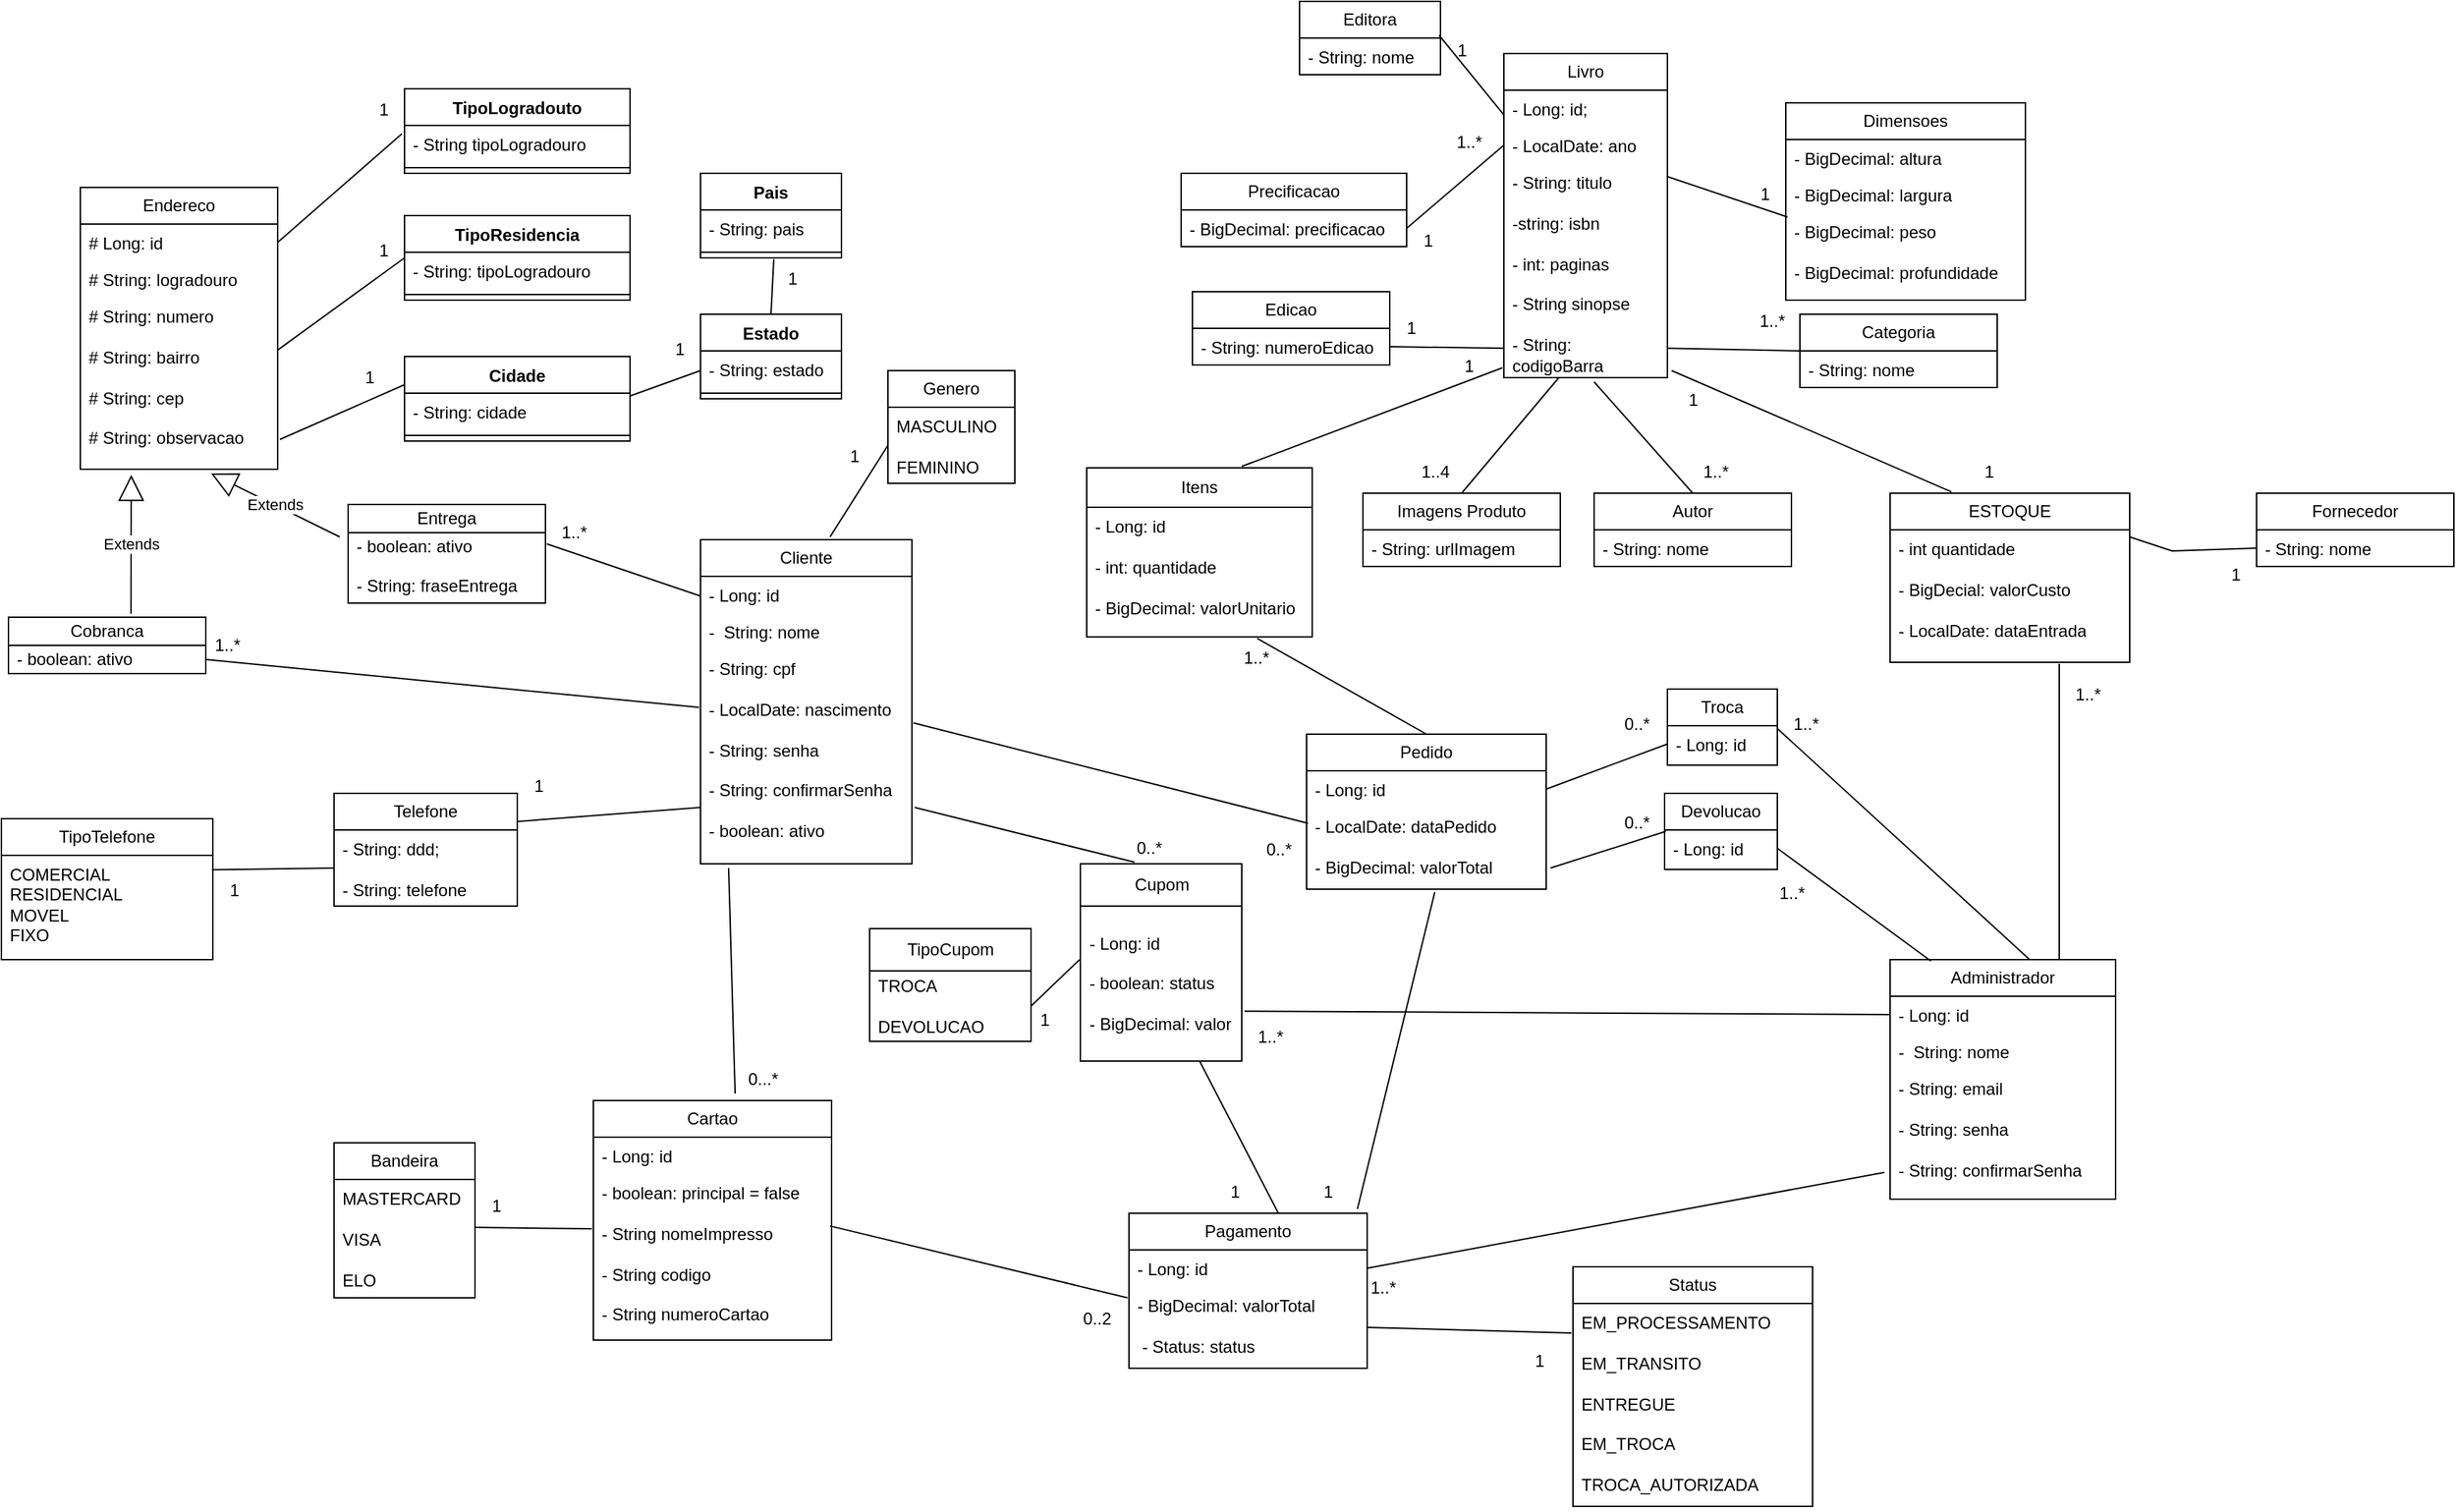 <mxfile version="24.3.1" type="device">
  <diagram id="C5RBs43oDa-KdzZeNtuy" name="Page-1">
    <mxGraphModel dx="2128" dy="434" grid="1" gridSize="10" guides="1" tooltips="1" connect="1" arrows="1" fold="1" page="1" pageScale="1" pageWidth="827" pageHeight="1169" math="0" shadow="0">
      <root>
        <mxCell id="WIyWlLk6GJQsqaUBKTNV-0" />
        <mxCell id="WIyWlLk6GJQsqaUBKTNV-1" parent="WIyWlLk6GJQsqaUBKTNV-0" />
        <mxCell id="_FJ0eizZe0EGMl9TzmrN-8" value="Endereco" style="swimlane;fontStyle=0;childLayout=stackLayout;horizontal=1;startSize=26;fillColor=none;horizontalStack=0;resizeParent=1;resizeParentMax=0;resizeLast=0;collapsible=1;marginBottom=0;whiteSpace=wrap;html=1;" parent="WIyWlLk6GJQsqaUBKTNV-1" vertex="1">
          <mxGeometry x="-204" y="602" width="140" height="200" as="geometry" />
        </mxCell>
        <mxCell id="_FJ0eizZe0EGMl9TzmrN-9" value="# Long: id" style="text;strokeColor=none;fillColor=none;align=left;verticalAlign=top;spacingLeft=4;spacingRight=4;overflow=hidden;rotatable=0;points=[[0,0.5],[1,0.5]];portConstraint=eastwest;whiteSpace=wrap;html=1;" parent="_FJ0eizZe0EGMl9TzmrN-8" vertex="1">
          <mxGeometry y="26" width="140" height="26" as="geometry" />
        </mxCell>
        <mxCell id="_FJ0eizZe0EGMl9TzmrN-10" value="# String: logradouro&lt;div&gt;&lt;br&gt;&lt;/div&gt;" style="text;strokeColor=none;fillColor=none;align=left;verticalAlign=top;spacingLeft=4;spacingRight=4;overflow=hidden;rotatable=0;points=[[0,0.5],[1,0.5]];portConstraint=eastwest;whiteSpace=wrap;html=1;" parent="_FJ0eizZe0EGMl9TzmrN-8" vertex="1">
          <mxGeometry y="52" width="140" height="26" as="geometry" />
        </mxCell>
        <mxCell id="_FJ0eizZe0EGMl9TzmrN-11" value="# String: numero&lt;br&gt;&lt;br&gt;# String: bairro&lt;br&gt;&lt;br&gt;# String: cep&lt;br&gt;&lt;br&gt;# String: observacao&lt;br&gt;&lt;br&gt;&lt;br&gt;&lt;br&gt;&lt;br&gt;&lt;div&gt;&lt;br&gt;&lt;/div&gt;" style="text;strokeColor=none;fillColor=none;align=left;verticalAlign=top;spacingLeft=4;spacingRight=4;overflow=hidden;rotatable=0;points=[[0,0.5],[1,0.5]];portConstraint=eastwest;whiteSpace=wrap;html=1;" parent="_FJ0eizZe0EGMl9TzmrN-8" vertex="1">
          <mxGeometry y="78" width="140" height="122" as="geometry" />
        </mxCell>
        <mxCell id="_FJ0eizZe0EGMl9TzmrN-12" value="TipoLogradouto" style="swimlane;fontStyle=1;align=center;verticalAlign=top;childLayout=stackLayout;horizontal=1;startSize=26;horizontalStack=0;resizeParent=1;resizeParentMax=0;resizeLast=0;collapsible=1;marginBottom=0;whiteSpace=wrap;html=1;" parent="WIyWlLk6GJQsqaUBKTNV-1" vertex="1">
          <mxGeometry x="26" y="532" width="160" height="60" as="geometry" />
        </mxCell>
        <mxCell id="_FJ0eizZe0EGMl9TzmrN-13" value="- String tipoLogradouro" style="text;strokeColor=none;fillColor=none;align=left;verticalAlign=top;spacingLeft=4;spacingRight=4;overflow=hidden;rotatable=0;points=[[0,0.5],[1,0.5]];portConstraint=eastwest;whiteSpace=wrap;html=1;" parent="_FJ0eizZe0EGMl9TzmrN-12" vertex="1">
          <mxGeometry y="26" width="160" height="26" as="geometry" />
        </mxCell>
        <mxCell id="_FJ0eizZe0EGMl9TzmrN-14" value="" style="line;strokeWidth=1;fillColor=none;align=left;verticalAlign=middle;spacingTop=-1;spacingLeft=3;spacingRight=3;rotatable=0;labelPosition=right;points=[];portConstraint=eastwest;strokeColor=inherit;" parent="_FJ0eizZe0EGMl9TzmrN-12" vertex="1">
          <mxGeometry y="52" width="160" height="8" as="geometry" />
        </mxCell>
        <mxCell id="_FJ0eizZe0EGMl9TzmrN-16" value="TipoResidencia" style="swimlane;fontStyle=1;align=center;verticalAlign=top;childLayout=stackLayout;horizontal=1;startSize=26;horizontalStack=0;resizeParent=1;resizeParentMax=0;resizeLast=0;collapsible=1;marginBottom=0;whiteSpace=wrap;html=1;" parent="WIyWlLk6GJQsqaUBKTNV-1" vertex="1">
          <mxGeometry x="26" y="622" width="160" height="60" as="geometry" />
        </mxCell>
        <mxCell id="_FJ0eizZe0EGMl9TzmrN-17" value="- String: tipoLogradouro" style="text;strokeColor=none;fillColor=none;align=left;verticalAlign=top;spacingLeft=4;spacingRight=4;overflow=hidden;rotatable=0;points=[[0,0.5],[1,0.5]];portConstraint=eastwest;whiteSpace=wrap;html=1;" parent="_FJ0eizZe0EGMl9TzmrN-16" vertex="1">
          <mxGeometry y="26" width="160" height="26" as="geometry" />
        </mxCell>
        <mxCell id="_FJ0eizZe0EGMl9TzmrN-18" value="" style="line;strokeWidth=1;fillColor=none;align=left;verticalAlign=middle;spacingTop=-1;spacingLeft=3;spacingRight=3;rotatable=0;labelPosition=right;points=[];portConstraint=eastwest;strokeColor=inherit;" parent="_FJ0eizZe0EGMl9TzmrN-16" vertex="1">
          <mxGeometry y="52" width="160" height="8" as="geometry" />
        </mxCell>
        <mxCell id="_FJ0eizZe0EGMl9TzmrN-19" value="Cidade" style="swimlane;fontStyle=1;align=center;verticalAlign=top;childLayout=stackLayout;horizontal=1;startSize=26;horizontalStack=0;resizeParent=1;resizeParentMax=0;resizeLast=0;collapsible=1;marginBottom=0;whiteSpace=wrap;html=1;" parent="WIyWlLk6GJQsqaUBKTNV-1" vertex="1">
          <mxGeometry x="26" y="722" width="160" height="60" as="geometry" />
        </mxCell>
        <mxCell id="_FJ0eizZe0EGMl9TzmrN-20" value="- String: cidade" style="text;strokeColor=none;fillColor=none;align=left;verticalAlign=top;spacingLeft=4;spacingRight=4;overflow=hidden;rotatable=0;points=[[0,0.5],[1,0.5]];portConstraint=eastwest;whiteSpace=wrap;html=1;" parent="_FJ0eizZe0EGMl9TzmrN-19" vertex="1">
          <mxGeometry y="26" width="160" height="26" as="geometry" />
        </mxCell>
        <mxCell id="_FJ0eizZe0EGMl9TzmrN-21" value="" style="line;strokeWidth=1;fillColor=none;align=left;verticalAlign=middle;spacingTop=-1;spacingLeft=3;spacingRight=3;rotatable=0;labelPosition=right;points=[];portConstraint=eastwest;strokeColor=inherit;" parent="_FJ0eizZe0EGMl9TzmrN-19" vertex="1">
          <mxGeometry y="52" width="160" height="8" as="geometry" />
        </mxCell>
        <mxCell id="_FJ0eizZe0EGMl9TzmrN-22" value="" style="endArrow=none;html=1;rounded=0;entryX=-0.012;entryY=0.231;entryDx=0;entryDy=0;entryPerimeter=0;exitX=1;exitY=0.5;exitDx=0;exitDy=0;" parent="WIyWlLk6GJQsqaUBKTNV-1" source="_FJ0eizZe0EGMl9TzmrN-9" target="_FJ0eizZe0EGMl9TzmrN-13" edge="1">
          <mxGeometry width="50" height="50" relative="1" as="geometry">
            <mxPoint x="-34" y="632" as="sourcePoint" />
            <mxPoint x="56" y="632" as="targetPoint" />
          </mxGeometry>
        </mxCell>
        <mxCell id="_FJ0eizZe0EGMl9TzmrN-23" value="" style="endArrow=none;html=1;rounded=0;exitX=1;exitY=0.307;exitDx=0;exitDy=0;exitPerimeter=0;entryX=0;entryY=0.154;entryDx=0;entryDy=0;entryPerimeter=0;" parent="WIyWlLk6GJQsqaUBKTNV-1" source="_FJ0eizZe0EGMl9TzmrN-11" target="_FJ0eizZe0EGMl9TzmrN-17" edge="1">
          <mxGeometry width="50" height="50" relative="1" as="geometry">
            <mxPoint x="-4" y="752" as="sourcePoint" />
            <mxPoint x="46" y="702" as="targetPoint" />
          </mxGeometry>
        </mxCell>
        <mxCell id="_FJ0eizZe0EGMl9TzmrN-24" value="" style="endArrow=none;html=1;rounded=0;exitX=1.011;exitY=0.827;exitDx=0;exitDy=0;exitPerimeter=0;entryX=0;entryY=0.333;entryDx=0;entryDy=0;entryPerimeter=0;" parent="WIyWlLk6GJQsqaUBKTNV-1" source="_FJ0eizZe0EGMl9TzmrN-11" target="_FJ0eizZe0EGMl9TzmrN-19" edge="1">
          <mxGeometry width="50" height="50" relative="1" as="geometry">
            <mxPoint x="-4" y="752" as="sourcePoint" />
            <mxPoint x="46" y="702" as="targetPoint" />
          </mxGeometry>
        </mxCell>
        <mxCell id="_FJ0eizZe0EGMl9TzmrN-25" value="Cobranca" style="swimlane;fontStyle=0;childLayout=stackLayout;horizontal=1;startSize=20;horizontalStack=0;resizeParent=1;resizeParentMax=0;resizeLast=0;collapsible=1;marginBottom=0;whiteSpace=wrap;html=1;" parent="WIyWlLk6GJQsqaUBKTNV-1" vertex="1">
          <mxGeometry x="-255" y="907" width="140" height="40" as="geometry" />
        </mxCell>
        <mxCell id="_FJ0eizZe0EGMl9TzmrN-27" value="- boolean: ativo&lt;div&gt;&lt;br&gt;&lt;div&gt;&lt;br&gt;&lt;/div&gt;&lt;/div&gt;" style="text;strokeColor=none;fillColor=none;align=left;verticalAlign=middle;spacingLeft=4;spacingRight=4;overflow=hidden;points=[[0,0.5],[1,0.5]];portConstraint=eastwest;rotatable=0;whiteSpace=wrap;html=1;" parent="_FJ0eizZe0EGMl9TzmrN-25" vertex="1">
          <mxGeometry y="20" width="140" height="20" as="geometry" />
        </mxCell>
        <mxCell id="_FJ0eizZe0EGMl9TzmrN-29" value="Entrega" style="swimlane;fontStyle=0;childLayout=stackLayout;horizontal=1;startSize=20;horizontalStack=0;resizeParent=1;resizeParentMax=0;resizeLast=0;collapsible=1;marginBottom=0;whiteSpace=wrap;html=1;" parent="WIyWlLk6GJQsqaUBKTNV-1" vertex="1">
          <mxGeometry x="-14" y="827" width="140" height="70" as="geometry" />
        </mxCell>
        <mxCell id="_FJ0eizZe0EGMl9TzmrN-30" value="- boolean: ativo&lt;br&gt;&lt;br&gt;- String: fraseEntrega&lt;div&gt;&lt;br&gt;&lt;/div&gt;&lt;div&gt;&lt;br&gt;&lt;/div&gt;" style="text;strokeColor=none;fillColor=none;align=left;verticalAlign=middle;spacingLeft=4;spacingRight=4;overflow=hidden;points=[[0,0.5],[1,0.5]];portConstraint=eastwest;rotatable=0;whiteSpace=wrap;html=1;" parent="_FJ0eizZe0EGMl9TzmrN-29" vertex="1">
          <mxGeometry y="20" width="140" height="50" as="geometry" />
        </mxCell>
        <mxCell id="_FJ0eizZe0EGMl9TzmrN-31" value="Extends" style="endArrow=block;endSize=16;endFill=0;html=1;rounded=0;entryX=0.663;entryY=1.025;entryDx=0;entryDy=0;entryPerimeter=0;" parent="WIyWlLk6GJQsqaUBKTNV-1" target="_FJ0eizZe0EGMl9TzmrN-11" edge="1">
          <mxGeometry width="160" relative="1" as="geometry">
            <mxPoint x="-20" y="850" as="sourcePoint" />
            <mxPoint x="106" y="822" as="targetPoint" />
          </mxGeometry>
        </mxCell>
        <mxCell id="_FJ0eizZe0EGMl9TzmrN-32" value="Extends" style="endArrow=block;endSize=16;endFill=0;html=1;rounded=0;exitX=0.621;exitY=-0.06;exitDx=0;exitDy=0;exitPerimeter=0;entryX=0.258;entryY=1.033;entryDx=0;entryDy=0;entryPerimeter=0;" parent="WIyWlLk6GJQsqaUBKTNV-1" source="_FJ0eizZe0EGMl9TzmrN-25" target="_FJ0eizZe0EGMl9TzmrN-11" edge="1">
          <mxGeometry width="160" relative="1" as="geometry">
            <mxPoint x="3" y="859" as="sourcePoint" />
            <mxPoint x="-88" y="815" as="targetPoint" />
          </mxGeometry>
        </mxCell>
        <mxCell id="_FJ0eizZe0EGMl9TzmrN-33" value="Cliente" style="swimlane;fontStyle=0;childLayout=stackLayout;horizontal=1;startSize=26;fillColor=none;horizontalStack=0;resizeParent=1;resizeParentMax=0;resizeLast=0;collapsible=1;marginBottom=0;whiteSpace=wrap;html=1;" parent="WIyWlLk6GJQsqaUBKTNV-1" vertex="1">
          <mxGeometry x="236" y="852" width="150" height="230" as="geometry" />
        </mxCell>
        <mxCell id="_FJ0eizZe0EGMl9TzmrN-34" value="- Long: id" style="text;strokeColor=none;fillColor=none;align=left;verticalAlign=top;spacingLeft=4;spacingRight=4;overflow=hidden;rotatable=0;points=[[0,0.5],[1,0.5]];portConstraint=eastwest;whiteSpace=wrap;html=1;" parent="_FJ0eizZe0EGMl9TzmrN-33" vertex="1">
          <mxGeometry y="26" width="150" height="26" as="geometry" />
        </mxCell>
        <mxCell id="_FJ0eizZe0EGMl9TzmrN-35" value="-&amp;nbsp; String: nome" style="text;strokeColor=none;fillColor=none;align=left;verticalAlign=top;spacingLeft=4;spacingRight=4;overflow=hidden;rotatable=0;points=[[0,0.5],[1,0.5]];portConstraint=eastwest;whiteSpace=wrap;html=1;" parent="_FJ0eizZe0EGMl9TzmrN-33" vertex="1">
          <mxGeometry y="52" width="150" height="26" as="geometry" />
        </mxCell>
        <mxCell id="_FJ0eizZe0EGMl9TzmrN-36" value="- String: cpf&lt;br&gt;&lt;br&gt;- LocalDate: nascimento&lt;div&gt;&lt;br&gt;&lt;/div&gt;&lt;div&gt;- String: senha&lt;/div&gt;&lt;div&gt;&lt;br&gt;&lt;/div&gt;&lt;div&gt;- String: confirmarSenha&lt;/div&gt;&lt;div&gt;&lt;br&gt;&lt;/div&gt;&lt;div&gt;- boolean: ativo&lt;/div&gt;" style="text;strokeColor=none;fillColor=none;align=left;verticalAlign=top;spacingLeft=4;spacingRight=4;overflow=hidden;rotatable=0;points=[[0,0.5],[1,0.5]];portConstraint=eastwest;whiteSpace=wrap;html=1;" parent="_FJ0eizZe0EGMl9TzmrN-33" vertex="1">
          <mxGeometry y="78" width="150" height="152" as="geometry" />
        </mxCell>
        <mxCell id="_FJ0eizZe0EGMl9TzmrN-37" value="Genero" style="swimlane;fontStyle=0;childLayout=stackLayout;horizontal=1;startSize=26;fillColor=none;horizontalStack=0;resizeParent=1;resizeParentMax=0;resizeLast=0;collapsible=1;marginBottom=0;whiteSpace=wrap;html=1;" parent="WIyWlLk6GJQsqaUBKTNV-1" vertex="1">
          <mxGeometry x="369" y="732" width="90" height="80" as="geometry" />
        </mxCell>
        <mxCell id="_FJ0eizZe0EGMl9TzmrN-38" value="MASCULINO&lt;br&gt;&lt;br&gt;FEMININO" style="text;strokeColor=none;fillColor=none;align=left;verticalAlign=top;spacingLeft=4;spacingRight=4;overflow=hidden;rotatable=0;points=[[0,0.5],[1,0.5]];portConstraint=eastwest;whiteSpace=wrap;html=1;" parent="_FJ0eizZe0EGMl9TzmrN-37" vertex="1">
          <mxGeometry y="26" width="90" height="54" as="geometry" />
        </mxCell>
        <mxCell id="_FJ0eizZe0EGMl9TzmrN-41" value="Telefone" style="swimlane;fontStyle=0;childLayout=stackLayout;horizontal=1;startSize=26;fillColor=none;horizontalStack=0;resizeParent=1;resizeParentMax=0;resizeLast=0;collapsible=1;marginBottom=0;whiteSpace=wrap;html=1;" parent="WIyWlLk6GJQsqaUBKTNV-1" vertex="1">
          <mxGeometry x="-24" y="1032" width="130" height="80" as="geometry" />
        </mxCell>
        <mxCell id="_FJ0eizZe0EGMl9TzmrN-42" value="- String: ddd;&lt;br&gt;&lt;br&gt;- String: telefone&lt;div&gt;&lt;br&gt;&lt;/div&gt;" style="text;strokeColor=none;fillColor=none;align=left;verticalAlign=top;spacingLeft=4;spacingRight=4;overflow=hidden;rotatable=0;points=[[0,0.5],[1,0.5]];portConstraint=eastwest;whiteSpace=wrap;html=1;" parent="_FJ0eizZe0EGMl9TzmrN-41" vertex="1">
          <mxGeometry y="26" width="130" height="54" as="geometry" />
        </mxCell>
        <mxCell id="_FJ0eizZe0EGMl9TzmrN-43" value="TipoTelefone" style="swimlane;fontStyle=0;childLayout=stackLayout;horizontal=1;startSize=26;fillColor=none;horizontalStack=0;resizeParent=1;resizeParentMax=0;resizeLast=0;collapsible=1;marginBottom=0;whiteSpace=wrap;html=1;" parent="WIyWlLk6GJQsqaUBKTNV-1" vertex="1">
          <mxGeometry x="-260" y="1050" width="150" height="100" as="geometry" />
        </mxCell>
        <mxCell id="_FJ0eizZe0EGMl9TzmrN-44" value="COMERCIAL&lt;br&gt;RESIDENCIAL&lt;br&gt;MOVEL&lt;br&gt;FIXO" style="text;strokeColor=none;fillColor=none;align=left;verticalAlign=top;spacingLeft=4;spacingRight=4;overflow=hidden;rotatable=0;points=[[0,0.5],[1,0.5]];portConstraint=eastwest;whiteSpace=wrap;html=1;" parent="_FJ0eizZe0EGMl9TzmrN-43" vertex="1">
          <mxGeometry y="26" width="150" height="74" as="geometry" />
        </mxCell>
        <mxCell id="_FJ0eizZe0EGMl9TzmrN-45" value="" style="endArrow=none;html=1;rounded=0;exitX=0.996;exitY=0.139;exitDx=0;exitDy=0;exitPerimeter=0;entryX=0;entryY=0.5;entryDx=0;entryDy=0;" parent="WIyWlLk6GJQsqaUBKTNV-1" source="_FJ0eizZe0EGMl9TzmrN-44" target="_FJ0eizZe0EGMl9TzmrN-42" edge="1">
          <mxGeometry width="50" height="50" relative="1" as="geometry">
            <mxPoint x="46" y="1122" as="sourcePoint" />
            <mxPoint x="46" y="1092" as="targetPoint" />
          </mxGeometry>
        </mxCell>
        <mxCell id="_FJ0eizZe0EGMl9TzmrN-46" value="" style="endArrow=none;html=1;rounded=0;entryX=0;entryY=0.737;entryDx=0;entryDy=0;entryPerimeter=0;exitX=1;exitY=0.25;exitDx=0;exitDy=0;exitPerimeter=0;" parent="WIyWlLk6GJQsqaUBKTNV-1" source="_FJ0eizZe0EGMl9TzmrN-41" target="_FJ0eizZe0EGMl9TzmrN-36" edge="1">
          <mxGeometry width="50" height="50" relative="1" as="geometry">
            <mxPoint x="-4" y="1062" as="sourcePoint" />
            <mxPoint x="46" y="1012" as="targetPoint" />
          </mxGeometry>
        </mxCell>
        <mxCell id="_FJ0eizZe0EGMl9TzmrN-47" value="Cartao" style="swimlane;fontStyle=0;childLayout=stackLayout;horizontal=1;startSize=26;fillColor=none;horizontalStack=0;resizeParent=1;resizeParentMax=0;resizeLast=0;collapsible=1;marginBottom=0;whiteSpace=wrap;html=1;" parent="WIyWlLk6GJQsqaUBKTNV-1" vertex="1">
          <mxGeometry x="160" y="1250" width="169" height="170" as="geometry" />
        </mxCell>
        <mxCell id="_FJ0eizZe0EGMl9TzmrN-48" value="- Long: id&lt;br&gt;&lt;br&gt;- boolean: ativo" style="text;strokeColor=none;fillColor=none;align=left;verticalAlign=top;spacingLeft=4;spacingRight=4;overflow=hidden;rotatable=0;points=[[0,0.5],[1,0.5]];portConstraint=eastwest;whiteSpace=wrap;html=1;" parent="_FJ0eizZe0EGMl9TzmrN-47" vertex="1">
          <mxGeometry y="26" width="169" height="26" as="geometry" />
        </mxCell>
        <mxCell id="_FJ0eizZe0EGMl9TzmrN-49" value="- boolean: principal = false&lt;br&gt;&lt;br&gt;- String nomeImpresso&lt;br&gt;&lt;br&gt;- String codigo&lt;br&gt;&lt;br&gt;- String numeroCartao&lt;br&gt;&lt;div&gt;&lt;br/&gt;&lt;/div&gt;" style="text;strokeColor=none;fillColor=none;align=left;verticalAlign=top;spacingLeft=4;spacingRight=4;overflow=hidden;rotatable=0;points=[[0,0.5],[1,0.5]];portConstraint=eastwest;whiteSpace=wrap;html=1;" parent="_FJ0eizZe0EGMl9TzmrN-47" vertex="1">
          <mxGeometry y="52" width="169" height="118" as="geometry" />
        </mxCell>
        <mxCell id="_FJ0eizZe0EGMl9TzmrN-56" value="" style="endArrow=none;html=1;rounded=0;entryX=0.133;entryY=1.02;entryDx=0;entryDy=0;entryPerimeter=0;exitX=0.595;exitY=-0.029;exitDx=0;exitDy=0;exitPerimeter=0;" parent="WIyWlLk6GJQsqaUBKTNV-1" source="_FJ0eizZe0EGMl9TzmrN-47" target="_FJ0eizZe0EGMl9TzmrN-36" edge="1">
          <mxGeometry width="50" height="50" relative="1" as="geometry">
            <mxPoint x="317" y="1132" as="sourcePoint" />
            <mxPoint x="46" y="1112" as="targetPoint" />
          </mxGeometry>
        </mxCell>
        <mxCell id="_FJ0eizZe0EGMl9TzmrN-57" value="Bandeira" style="swimlane;fontStyle=0;childLayout=stackLayout;horizontal=1;startSize=26;fillColor=none;horizontalStack=0;resizeParent=1;resizeParentMax=0;resizeLast=0;collapsible=1;marginBottom=0;whiteSpace=wrap;html=1;" parent="WIyWlLk6GJQsqaUBKTNV-1" vertex="1">
          <mxGeometry x="-24" y="1280" width="100" height="110" as="geometry" />
        </mxCell>
        <mxCell id="_FJ0eizZe0EGMl9TzmrN-58" value="MASTERCARD&lt;br&gt;&lt;br&gt;VISA&lt;br&gt;&lt;br&gt;ELO" style="text;strokeColor=none;fillColor=none;align=left;verticalAlign=top;spacingLeft=4;spacingRight=4;overflow=hidden;rotatable=0;points=[[0,0.5],[1,0.5]];portConstraint=eastwest;whiteSpace=wrap;html=1;" parent="_FJ0eizZe0EGMl9TzmrN-57" vertex="1">
          <mxGeometry y="26" width="100" height="84" as="geometry" />
        </mxCell>
        <mxCell id="_FJ0eizZe0EGMl9TzmrN-60" value="" style="endArrow=none;html=1;rounded=0;exitX=-0.006;exitY=0.331;exitDx=0;exitDy=0;entryX=1;entryY=0.405;entryDx=0;entryDy=0;entryPerimeter=0;exitPerimeter=0;" parent="WIyWlLk6GJQsqaUBKTNV-1" source="_FJ0eizZe0EGMl9TzmrN-49" target="_FJ0eizZe0EGMl9TzmrN-58" edge="1">
          <mxGeometry width="50" height="50" relative="1" as="geometry">
            <mxPoint x="162" y="1156" as="sourcePoint" />
            <mxPoint x="242" y="1176" as="targetPoint" />
          </mxGeometry>
        </mxCell>
        <mxCell id="_FJ0eizZe0EGMl9TzmrN-61" value="Estado" style="swimlane;fontStyle=1;align=center;verticalAlign=top;childLayout=stackLayout;horizontal=1;startSize=26;horizontalStack=0;resizeParent=1;resizeParentMax=0;resizeLast=0;collapsible=1;marginBottom=0;whiteSpace=wrap;html=1;" parent="WIyWlLk6GJQsqaUBKTNV-1" vertex="1">
          <mxGeometry x="236" y="692" width="100" height="60" as="geometry" />
        </mxCell>
        <mxCell id="_FJ0eizZe0EGMl9TzmrN-62" value="- String: estado" style="text;strokeColor=none;fillColor=none;align=left;verticalAlign=top;spacingLeft=4;spacingRight=4;overflow=hidden;rotatable=0;points=[[0,0.5],[1,0.5]];portConstraint=eastwest;whiteSpace=wrap;html=1;" parent="_FJ0eizZe0EGMl9TzmrN-61" vertex="1">
          <mxGeometry y="26" width="100" height="26" as="geometry" />
        </mxCell>
        <mxCell id="_FJ0eizZe0EGMl9TzmrN-63" value="" style="line;strokeWidth=1;fillColor=none;align=left;verticalAlign=middle;spacingTop=-1;spacingLeft=3;spacingRight=3;rotatable=0;labelPosition=right;points=[];portConstraint=eastwest;strokeColor=inherit;" parent="_FJ0eizZe0EGMl9TzmrN-61" vertex="1">
          <mxGeometry y="52" width="100" height="8" as="geometry" />
        </mxCell>
        <mxCell id="_FJ0eizZe0EGMl9TzmrN-64" value="Pais" style="swimlane;fontStyle=1;align=center;verticalAlign=top;childLayout=stackLayout;horizontal=1;startSize=26;horizontalStack=0;resizeParent=1;resizeParentMax=0;resizeLast=0;collapsible=1;marginBottom=0;whiteSpace=wrap;html=1;" parent="WIyWlLk6GJQsqaUBKTNV-1" vertex="1">
          <mxGeometry x="236" y="592" width="100" height="60" as="geometry" />
        </mxCell>
        <mxCell id="_FJ0eizZe0EGMl9TzmrN-65" value="- String: pais" style="text;strokeColor=none;fillColor=none;align=left;verticalAlign=top;spacingLeft=4;spacingRight=4;overflow=hidden;rotatable=0;points=[[0,0.5],[1,0.5]];portConstraint=eastwest;whiteSpace=wrap;html=1;" parent="_FJ0eizZe0EGMl9TzmrN-64" vertex="1">
          <mxGeometry y="26" width="100" height="26" as="geometry" />
        </mxCell>
        <mxCell id="_FJ0eizZe0EGMl9TzmrN-66" value="" style="line;strokeWidth=1;fillColor=none;align=left;verticalAlign=middle;spacingTop=-1;spacingLeft=3;spacingRight=3;rotatable=0;labelPosition=right;points=[];portConstraint=eastwest;strokeColor=inherit;" parent="_FJ0eizZe0EGMl9TzmrN-64" vertex="1">
          <mxGeometry y="52" width="100" height="8" as="geometry" />
        </mxCell>
        <mxCell id="_FJ0eizZe0EGMl9TzmrN-67" value="" style="endArrow=none;html=1;rounded=0;" parent="WIyWlLk6GJQsqaUBKTNV-1" edge="1">
          <mxGeometry width="50" height="50" relative="1" as="geometry">
            <mxPoint x="186" y="750" as="sourcePoint" />
            <mxPoint x="236" y="732" as="targetPoint" />
          </mxGeometry>
        </mxCell>
        <mxCell id="_FJ0eizZe0EGMl9TzmrN-68" value="" style="endArrow=none;html=1;rounded=0;exitX=0.5;exitY=0;exitDx=0;exitDy=0;" parent="WIyWlLk6GJQsqaUBKTNV-1" source="_FJ0eizZe0EGMl9TzmrN-61" edge="1">
          <mxGeometry width="50" height="50" relative="1" as="geometry">
            <mxPoint x="256" y="762" as="sourcePoint" />
            <mxPoint x="288" y="653" as="targetPoint" />
          </mxGeometry>
        </mxCell>
        <mxCell id="_FJ0eizZe0EGMl9TzmrN-69" value="" style="endArrow=none;html=1;rounded=0;exitX=0.613;exitY=-0.009;exitDx=0;exitDy=0;entryX=0;entryY=0.5;entryDx=0;entryDy=0;exitPerimeter=0;" parent="WIyWlLk6GJQsqaUBKTNV-1" source="_FJ0eizZe0EGMl9TzmrN-33" target="_FJ0eizZe0EGMl9TzmrN-38" edge="1">
          <mxGeometry width="50" height="50" relative="1" as="geometry">
            <mxPoint x="256" y="962" as="sourcePoint" />
            <mxPoint x="466" y="882" as="targetPoint" />
          </mxGeometry>
        </mxCell>
        <mxCell id="_FJ0eizZe0EGMl9TzmrN-71" value="" style="endArrow=none;html=1;rounded=0;exitX=0.025;exitY=0.767;exitDx=0;exitDy=0;exitPerimeter=0;" parent="WIyWlLk6GJQsqaUBKTNV-1" source="_FJ0eizZe0EGMl9TzmrN-74" edge="1">
          <mxGeometry width="50" height="50" relative="1" as="geometry">
            <mxPoint x="176" y="862" as="sourcePoint" />
            <mxPoint x="236" y="892" as="targetPoint" />
          </mxGeometry>
        </mxCell>
        <mxCell id="_FJ0eizZe0EGMl9TzmrN-72" value="" style="endArrow=none;html=1;rounded=0;exitX=1;exitY=0.5;exitDx=0;exitDy=0;entryX=-0.007;entryY=0.27;entryDx=0;entryDy=0;entryPerimeter=0;" parent="WIyWlLk6GJQsqaUBKTNV-1" source="_FJ0eizZe0EGMl9TzmrN-27" target="_FJ0eizZe0EGMl9TzmrN-36" edge="1">
          <mxGeometry width="50" height="50" relative="1" as="geometry">
            <mxPoint x="176" y="862" as="sourcePoint" />
            <mxPoint x="226" y="812" as="targetPoint" />
          </mxGeometry>
        </mxCell>
        <mxCell id="_FJ0eizZe0EGMl9TzmrN-73" value="1..*" style="text;html=1;align=center;verticalAlign=middle;resizable=0;points=[];autosize=1;strokeColor=none;fillColor=none;" parent="WIyWlLk6GJQsqaUBKTNV-1" vertex="1">
          <mxGeometry x="-120" y="912" width="40" height="30" as="geometry" />
        </mxCell>
        <mxCell id="_FJ0eizZe0EGMl9TzmrN-74" value="1..*" style="text;html=1;align=center;verticalAlign=middle;resizable=0;points=[];autosize=1;strokeColor=none;fillColor=none;" parent="WIyWlLk6GJQsqaUBKTNV-1" vertex="1">
          <mxGeometry x="126" y="832" width="40" height="30" as="geometry" />
        </mxCell>
        <mxCell id="_FJ0eizZe0EGMl9TzmrN-75" value="1" style="text;html=1;align=center;verticalAlign=middle;resizable=0;points=[];autosize=1;strokeColor=none;fillColor=none;" parent="WIyWlLk6GJQsqaUBKTNV-1" vertex="1">
          <mxGeometry x="106" y="1012" width="30" height="30" as="geometry" />
        </mxCell>
        <mxCell id="_FJ0eizZe0EGMl9TzmrN-76" value="1" style="text;html=1;align=center;verticalAlign=middle;resizable=0;points=[];autosize=1;strokeColor=none;fillColor=none;" parent="WIyWlLk6GJQsqaUBKTNV-1" vertex="1">
          <mxGeometry x="330" y="778" width="30" height="30" as="geometry" />
        </mxCell>
        <mxCell id="_FJ0eizZe0EGMl9TzmrN-77" value="0...*" style="text;html=1;align=center;verticalAlign=middle;resizable=0;points=[];autosize=1;strokeColor=none;fillColor=none;" parent="WIyWlLk6GJQsqaUBKTNV-1" vertex="1">
          <mxGeometry x="260" y="1220" width="40" height="30" as="geometry" />
        </mxCell>
        <mxCell id="_FJ0eizZe0EGMl9TzmrN-78" value="1" style="text;html=1;align=center;verticalAlign=middle;resizable=0;points=[];autosize=1;strokeColor=none;fillColor=none;" parent="WIyWlLk6GJQsqaUBKTNV-1" vertex="1">
          <mxGeometry x="76" y="1310" width="30" height="30" as="geometry" />
        </mxCell>
        <mxCell id="_FJ0eizZe0EGMl9TzmrN-79" value="1" style="text;html=1;align=center;verticalAlign=middle;resizable=0;points=[];autosize=1;strokeColor=none;fillColor=none;" parent="WIyWlLk6GJQsqaUBKTNV-1" vertex="1">
          <mxGeometry x="-110" y="1086" width="30" height="30" as="geometry" />
        </mxCell>
        <mxCell id="_FJ0eizZe0EGMl9TzmrN-80" value="1" style="text;html=1;align=center;verticalAlign=middle;resizable=0;points=[];autosize=1;strokeColor=none;fillColor=none;" parent="WIyWlLk6GJQsqaUBKTNV-1" vertex="1">
          <mxGeometry x="-4" y="632" width="30" height="30" as="geometry" />
        </mxCell>
        <mxCell id="_FJ0eizZe0EGMl9TzmrN-81" value="1" style="text;html=1;align=center;verticalAlign=middle;resizable=0;points=[];autosize=1;strokeColor=none;fillColor=none;" parent="WIyWlLk6GJQsqaUBKTNV-1" vertex="1">
          <mxGeometry x="-4" y="532" width="30" height="30" as="geometry" />
        </mxCell>
        <mxCell id="_FJ0eizZe0EGMl9TzmrN-82" value="1" style="text;html=1;align=center;verticalAlign=middle;resizable=0;points=[];autosize=1;strokeColor=none;fillColor=none;" parent="WIyWlLk6GJQsqaUBKTNV-1" vertex="1">
          <mxGeometry x="206" y="702" width="30" height="30" as="geometry" />
        </mxCell>
        <mxCell id="_FJ0eizZe0EGMl9TzmrN-83" value="1" style="text;html=1;align=center;verticalAlign=middle;resizable=0;points=[];autosize=1;strokeColor=none;fillColor=none;" parent="WIyWlLk6GJQsqaUBKTNV-1" vertex="1">
          <mxGeometry x="286" y="652" width="30" height="30" as="geometry" />
        </mxCell>
        <mxCell id="_FJ0eizZe0EGMl9TzmrN-85" value="1" style="text;html=1;align=center;verticalAlign=middle;resizable=0;points=[];autosize=1;strokeColor=none;fillColor=none;" parent="WIyWlLk6GJQsqaUBKTNV-1" vertex="1">
          <mxGeometry x="-14" y="722" width="30" height="30" as="geometry" />
        </mxCell>
        <mxCell id="_FJ0eizZe0EGMl9TzmrN-86" value="Livro" style="swimlane;fontStyle=0;childLayout=stackLayout;horizontal=1;startSize=26;fillColor=none;horizontalStack=0;resizeParent=1;resizeParentMax=0;resizeLast=0;collapsible=1;marginBottom=0;whiteSpace=wrap;html=1;" parent="WIyWlLk6GJQsqaUBKTNV-1" vertex="1">
          <mxGeometry x="806" y="507" width="116" height="230" as="geometry" />
        </mxCell>
        <mxCell id="_FJ0eizZe0EGMl9TzmrN-87" value="- Long: id;" style="text;strokeColor=none;fillColor=none;align=left;verticalAlign=top;spacingLeft=4;spacingRight=4;overflow=hidden;rotatable=0;points=[[0,0.5],[1,0.5]];portConstraint=eastwest;whiteSpace=wrap;html=1;" parent="_FJ0eizZe0EGMl9TzmrN-86" vertex="1">
          <mxGeometry y="26" width="116" height="26" as="geometry" />
        </mxCell>
        <mxCell id="_FJ0eizZe0EGMl9TzmrN-88" value="- LocalDate: ano" style="text;strokeColor=none;fillColor=none;align=left;verticalAlign=top;spacingLeft=4;spacingRight=4;overflow=hidden;rotatable=0;points=[[0,0.5],[1,0.5]];portConstraint=eastwest;whiteSpace=wrap;html=1;" parent="_FJ0eizZe0EGMl9TzmrN-86" vertex="1">
          <mxGeometry y="52" width="116" height="26" as="geometry" />
        </mxCell>
        <mxCell id="_FJ0eizZe0EGMl9TzmrN-89" value="- String: titulo&lt;br&gt;&lt;br&gt;-string: isbn&lt;br&gt;&lt;br&gt;- int: paginas&lt;br&gt;&lt;br&gt;- String sinopse&lt;br&gt;&lt;br&gt;- String: codigoBarra&lt;br&gt;&lt;br&gt;&lt;br&gt;&lt;br&gt;&lt;div&gt;&lt;br&gt;&lt;/div&gt;" style="text;strokeColor=none;fillColor=none;align=left;verticalAlign=top;spacingLeft=4;spacingRight=4;overflow=hidden;rotatable=0;points=[[0,0.5],[1,0.5]];portConstraint=eastwest;whiteSpace=wrap;html=1;" parent="_FJ0eizZe0EGMl9TzmrN-86" vertex="1">
          <mxGeometry y="78" width="116" height="152" as="geometry" />
        </mxCell>
        <mxCell id="_FJ0eizZe0EGMl9TzmrN-90" value="Autor" style="swimlane;fontStyle=0;childLayout=stackLayout;horizontal=1;startSize=26;fillColor=none;horizontalStack=0;resizeParent=1;resizeParentMax=0;resizeLast=0;collapsible=1;marginBottom=0;whiteSpace=wrap;html=1;" parent="WIyWlLk6GJQsqaUBKTNV-1" vertex="1">
          <mxGeometry x="870" y="819" width="140" height="52" as="geometry" />
        </mxCell>
        <mxCell id="_FJ0eizZe0EGMl9TzmrN-91" value="- String: nome" style="text;strokeColor=none;fillColor=none;align=left;verticalAlign=top;spacingLeft=4;spacingRight=4;overflow=hidden;rotatable=0;points=[[0,0.5],[1,0.5]];portConstraint=eastwest;whiteSpace=wrap;html=1;" parent="_FJ0eizZe0EGMl9TzmrN-90" vertex="1">
          <mxGeometry y="26" width="140" height="26" as="geometry" />
        </mxCell>
        <mxCell id="_FJ0eizZe0EGMl9TzmrN-94" value="Categoria" style="swimlane;fontStyle=0;childLayout=stackLayout;horizontal=1;startSize=26;fillColor=none;horizontalStack=0;resizeParent=1;resizeParentMax=0;resizeLast=0;collapsible=1;marginBottom=0;whiteSpace=wrap;html=1;" parent="WIyWlLk6GJQsqaUBKTNV-1" vertex="1">
          <mxGeometry x="1016" y="692" width="140" height="52" as="geometry" />
        </mxCell>
        <mxCell id="_FJ0eizZe0EGMl9TzmrN-95" value="- String: nome" style="text;strokeColor=none;fillColor=none;align=left;verticalAlign=top;spacingLeft=4;spacingRight=4;overflow=hidden;rotatable=0;points=[[0,0.5],[1,0.5]];portConstraint=eastwest;whiteSpace=wrap;html=1;" parent="_FJ0eizZe0EGMl9TzmrN-94" vertex="1">
          <mxGeometry y="26" width="140" height="26" as="geometry" />
        </mxCell>
        <mxCell id="_FJ0eizZe0EGMl9TzmrN-98" value="Editora" style="swimlane;fontStyle=0;childLayout=stackLayout;horizontal=1;startSize=26;fillColor=none;horizontalStack=0;resizeParent=1;resizeParentMax=0;resizeLast=0;collapsible=1;marginBottom=0;whiteSpace=wrap;html=1;" parent="WIyWlLk6GJQsqaUBKTNV-1" vertex="1">
          <mxGeometry x="661" y="470" width="100" height="52" as="geometry" />
        </mxCell>
        <mxCell id="_FJ0eizZe0EGMl9TzmrN-100" value="- String: nome" style="text;strokeColor=none;fillColor=none;align=left;verticalAlign=top;spacingLeft=4;spacingRight=4;overflow=hidden;rotatable=0;points=[[0,0.5],[1,0.5]];portConstraint=eastwest;whiteSpace=wrap;html=1;" parent="_FJ0eizZe0EGMl9TzmrN-98" vertex="1">
          <mxGeometry y="26" width="100" height="26" as="geometry" />
        </mxCell>
        <mxCell id="_FJ0eizZe0EGMl9TzmrN-102" value="Dimensoes" style="swimlane;fontStyle=0;childLayout=stackLayout;horizontal=1;startSize=26;fillColor=none;horizontalStack=0;resizeParent=1;resizeParentMax=0;resizeLast=0;collapsible=1;marginBottom=0;whiteSpace=wrap;html=1;" parent="WIyWlLk6GJQsqaUBKTNV-1" vertex="1">
          <mxGeometry x="1006" y="542" width="170" height="140" as="geometry" />
        </mxCell>
        <mxCell id="_FJ0eizZe0EGMl9TzmrN-103" value="- BigDecimal: altura" style="text;strokeColor=none;fillColor=none;align=left;verticalAlign=top;spacingLeft=4;spacingRight=4;overflow=hidden;rotatable=0;points=[[0,0.5],[1,0.5]];portConstraint=eastwest;whiteSpace=wrap;html=1;" parent="_FJ0eizZe0EGMl9TzmrN-102" vertex="1">
          <mxGeometry y="26" width="170" height="26" as="geometry" />
        </mxCell>
        <mxCell id="_FJ0eizZe0EGMl9TzmrN-104" value="- BigDecimal: largura" style="text;strokeColor=none;fillColor=none;align=left;verticalAlign=top;spacingLeft=4;spacingRight=4;overflow=hidden;rotatable=0;points=[[0,0.5],[1,0.5]];portConstraint=eastwest;whiteSpace=wrap;html=1;" parent="_FJ0eizZe0EGMl9TzmrN-102" vertex="1">
          <mxGeometry y="52" width="170" height="26" as="geometry" />
        </mxCell>
        <mxCell id="_FJ0eizZe0EGMl9TzmrN-105" value="- BigDecimal: peso&lt;br&gt;&lt;br&gt;- BigDecimal: profundidade" style="text;strokeColor=none;fillColor=none;align=left;verticalAlign=top;spacingLeft=4;spacingRight=4;overflow=hidden;rotatable=0;points=[[0,0.5],[1,0.5]];portConstraint=eastwest;whiteSpace=wrap;html=1;" parent="_FJ0eizZe0EGMl9TzmrN-102" vertex="1">
          <mxGeometry y="78" width="170" height="62" as="geometry" />
        </mxCell>
        <mxCell id="_FJ0eizZe0EGMl9TzmrN-106" value="Precificacao" style="swimlane;fontStyle=0;childLayout=stackLayout;horizontal=1;startSize=26;fillColor=none;horizontalStack=0;resizeParent=1;resizeParentMax=0;resizeLast=0;collapsible=1;marginBottom=0;whiteSpace=wrap;html=1;" parent="WIyWlLk6GJQsqaUBKTNV-1" vertex="1">
          <mxGeometry x="577" y="592" width="160" height="52" as="geometry" />
        </mxCell>
        <mxCell id="_FJ0eizZe0EGMl9TzmrN-109" value="- BigDecimal: precificacao" style="text;strokeColor=none;fillColor=none;align=left;verticalAlign=top;spacingLeft=4;spacingRight=4;overflow=hidden;rotatable=0;points=[[0,0.5],[1,0.5]];portConstraint=eastwest;whiteSpace=wrap;html=1;" parent="_FJ0eizZe0EGMl9TzmrN-106" vertex="1">
          <mxGeometry y="26" width="160" height="26" as="geometry" />
        </mxCell>
        <mxCell id="_FJ0eizZe0EGMl9TzmrN-110" value="Edicao" style="swimlane;fontStyle=0;childLayout=stackLayout;horizontal=1;startSize=26;fillColor=none;horizontalStack=0;resizeParent=1;resizeParentMax=0;resizeLast=0;collapsible=1;marginBottom=0;whiteSpace=wrap;html=1;" parent="WIyWlLk6GJQsqaUBKTNV-1" vertex="1">
          <mxGeometry x="585" y="676" width="140" height="52" as="geometry" />
        </mxCell>
        <mxCell id="_FJ0eizZe0EGMl9TzmrN-112" value="- String: numeroEdicao" style="text;strokeColor=none;fillColor=none;align=left;verticalAlign=top;spacingLeft=4;spacingRight=4;overflow=hidden;rotatable=0;points=[[0,0.5],[1,0.5]];portConstraint=eastwest;whiteSpace=wrap;html=1;" parent="_FJ0eizZe0EGMl9TzmrN-110" vertex="1">
          <mxGeometry y="26" width="140" height="26" as="geometry" />
        </mxCell>
        <mxCell id="_FJ0eizZe0EGMl9TzmrN-115" value="" style="endArrow=none;html=1;rounded=0;exitX=0.5;exitY=0;exitDx=0;exitDy=0;" parent="WIyWlLk6GJQsqaUBKTNV-1" source="_FJ0eizZe0EGMl9TzmrN-90" edge="1">
          <mxGeometry width="50" height="50" relative="1" as="geometry">
            <mxPoint x="706" y="772" as="sourcePoint" />
            <mxPoint x="870" y="740" as="targetPoint" />
          </mxGeometry>
        </mxCell>
        <mxCell id="_FJ0eizZe0EGMl9TzmrN-116" value="1..*" style="text;html=1;align=center;verticalAlign=middle;resizable=0;points=[];autosize=1;strokeColor=none;fillColor=none;" parent="WIyWlLk6GJQsqaUBKTNV-1" vertex="1">
          <mxGeometry x="936" y="789" width="40" height="30" as="geometry" />
        </mxCell>
        <mxCell id="_FJ0eizZe0EGMl9TzmrN-117" value="" style="endArrow=none;html=1;rounded=0;entryX=0;entryY=0.863;entryDx=0;entryDy=0;entryPerimeter=0;exitX=1;exitY=0.5;exitDx=0;exitDy=0;" parent="WIyWlLk6GJQsqaUBKTNV-1" source="_FJ0eizZe0EGMl9TzmrN-112" target="_FJ0eizZe0EGMl9TzmrN-89" edge="1">
          <mxGeometry width="50" height="50" relative="1" as="geometry">
            <mxPoint x="706" y="772" as="sourcePoint" />
            <mxPoint x="776" y="752" as="targetPoint" />
          </mxGeometry>
        </mxCell>
        <mxCell id="_FJ0eizZe0EGMl9TzmrN-119" value="1" style="text;html=1;align=center;verticalAlign=middle;resizable=0;points=[];autosize=1;strokeColor=none;fillColor=none;" parent="WIyWlLk6GJQsqaUBKTNV-1" vertex="1">
          <mxGeometry x="725" y="687" width="30" height="30" as="geometry" />
        </mxCell>
        <mxCell id="_FJ0eizZe0EGMl9TzmrN-120" value="" style="endArrow=none;html=1;rounded=0;exitX=0;exitY=0.5;exitDx=0;exitDy=0;entryX=1.005;entryY=0.863;entryDx=0;entryDy=0;entryPerimeter=0;" parent="WIyWlLk6GJQsqaUBKTNV-1" source="_FJ0eizZe0EGMl9TzmrN-94" target="_FJ0eizZe0EGMl9TzmrN-89" edge="1">
          <mxGeometry width="50" height="50" relative="1" as="geometry">
            <mxPoint x="706" y="772" as="sourcePoint" />
            <mxPoint x="756" y="722" as="targetPoint" />
          </mxGeometry>
        </mxCell>
        <mxCell id="_FJ0eizZe0EGMl9TzmrN-121" value="1..*" style="text;html=1;align=center;verticalAlign=middle;resizable=0;points=[];autosize=1;strokeColor=none;fillColor=none;" parent="WIyWlLk6GJQsqaUBKTNV-1" vertex="1">
          <mxGeometry x="976" y="682" width="40" height="30" as="geometry" />
        </mxCell>
        <mxCell id="_FJ0eizZe0EGMl9TzmrN-122" value="" style="endArrow=none;html=1;rounded=0;exitX=0.007;exitY=0.048;exitDx=0;exitDy=0;exitPerimeter=0;entryX=0.995;entryY=0.06;entryDx=0;entryDy=0;entryPerimeter=0;" parent="WIyWlLk6GJQsqaUBKTNV-1" source="_FJ0eizZe0EGMl9TzmrN-105" target="_FJ0eizZe0EGMl9TzmrN-89" edge="1">
          <mxGeometry width="50" height="50" relative="1" as="geometry">
            <mxPoint x="706" y="772" as="sourcePoint" />
            <mxPoint x="756" y="722" as="targetPoint" />
          </mxGeometry>
        </mxCell>
        <mxCell id="_FJ0eizZe0EGMl9TzmrN-123" value="1" style="text;html=1;align=center;verticalAlign=middle;resizable=0;points=[];autosize=1;strokeColor=none;fillColor=none;" parent="WIyWlLk6GJQsqaUBKTNV-1" vertex="1">
          <mxGeometry x="976" y="592" width="30" height="30" as="geometry" />
        </mxCell>
        <mxCell id="_FJ0eizZe0EGMl9TzmrN-124" value="" style="endArrow=none;html=1;rounded=0;exitX=1;exitY=0.5;exitDx=0;exitDy=0;entryX=0;entryY=0.5;entryDx=0;entryDy=0;" parent="WIyWlLk6GJQsqaUBKTNV-1" source="_FJ0eizZe0EGMl9TzmrN-109" target="_FJ0eizZe0EGMl9TzmrN-88" edge="1">
          <mxGeometry width="50" height="50" relative="1" as="geometry">
            <mxPoint x="706" y="772" as="sourcePoint" />
            <mxPoint x="756" y="722" as="targetPoint" />
          </mxGeometry>
        </mxCell>
        <mxCell id="_FJ0eizZe0EGMl9TzmrN-125" value="1&lt;div&gt;&lt;br/&gt;&lt;/div&gt;" style="text;html=1;align=center;verticalAlign=middle;resizable=0;points=[];autosize=1;strokeColor=none;fillColor=none;" parent="WIyWlLk6GJQsqaUBKTNV-1" vertex="1">
          <mxGeometry x="737" y="627" width="30" height="40" as="geometry" />
        </mxCell>
        <mxCell id="_FJ0eizZe0EGMl9TzmrN-126" value="" style="endArrow=none;html=1;rounded=0;entryX=-0.033;entryY=0.05;entryDx=0;entryDy=0;entryPerimeter=0;" parent="WIyWlLk6GJQsqaUBKTNV-1" source="_FJ0eizZe0EGMl9TzmrN-86" target="_FJ0eizZe0EGMl9TzmrN-127" edge="1">
          <mxGeometry width="50" height="50" relative="1" as="geometry">
            <mxPoint x="706" y="572" as="sourcePoint" />
            <mxPoint x="876" y="462" as="targetPoint" />
          </mxGeometry>
        </mxCell>
        <mxCell id="_FJ0eizZe0EGMl9TzmrN-127" value="1&lt;div&gt;&lt;br/&gt;&lt;/div&gt;" style="text;html=1;align=center;verticalAlign=middle;resizable=0;points=[];autosize=1;strokeColor=none;fillColor=none;" parent="WIyWlLk6GJQsqaUBKTNV-1" vertex="1">
          <mxGeometry x="761" y="492" width="30" height="40" as="geometry" />
        </mxCell>
        <mxCell id="KOTBD8KGm-6hm_cV5pZ4-14" value="ESTOQUE" style="swimlane;fontStyle=0;childLayout=stackLayout;horizontal=1;startSize=26;fillColor=none;horizontalStack=0;resizeParent=1;resizeParentMax=0;resizeLast=0;collapsible=1;marginBottom=0;whiteSpace=wrap;html=1;" parent="WIyWlLk6GJQsqaUBKTNV-1" vertex="1">
          <mxGeometry x="1080" y="819" width="170" height="120" as="geometry" />
        </mxCell>
        <mxCell id="KOTBD8KGm-6hm_cV5pZ4-16" value="&lt;div&gt;&lt;span style=&quot;background-color: initial;&quot;&gt;- int quantidade&lt;/span&gt;&lt;br&gt;&lt;/div&gt;&lt;div&gt;&lt;span style=&quot;background-color: initial;&quot;&gt;&lt;br&gt;&lt;/span&gt;&lt;/div&gt;&lt;div&gt;&lt;span style=&quot;background-color: initial;&quot;&gt;- BigDecial: valorCusto&lt;/span&gt;&lt;br&gt;&lt;/div&gt;&lt;div&gt;&lt;br&gt;&lt;/div&gt;&lt;div&gt;- LocalDate: dataEntrada&lt;/div&gt;&lt;div&gt;&lt;br&gt;&lt;/div&gt;&lt;div&gt;&lt;br&gt;&lt;/div&gt;" style="text;strokeColor=none;fillColor=none;align=left;verticalAlign=top;spacingLeft=4;spacingRight=4;overflow=hidden;rotatable=0;points=[[0,0.5],[1,0.5]];portConstraint=eastwest;whiteSpace=wrap;html=1;" parent="KOTBD8KGm-6hm_cV5pZ4-14" vertex="1">
          <mxGeometry y="26" width="170" height="94" as="geometry" />
        </mxCell>
        <mxCell id="KOTBD8KGm-6hm_cV5pZ4-71" value="" style="endArrow=none;html=1;rounded=0;exitX=0.422;exitY=0.019;exitDx=0;exitDy=0;exitPerimeter=0;entryX=1.026;entryY=0.967;entryDx=0;entryDy=0;entryPerimeter=0;" parent="WIyWlLk6GJQsqaUBKTNV-1" target="_FJ0eizZe0EGMl9TzmrN-89" edge="1">
          <mxGeometry width="50" height="50" relative="1" as="geometry">
            <mxPoint x="1123.52" y="818.026" as="sourcePoint" />
            <mxPoint x="920" y="720" as="targetPoint" />
          </mxGeometry>
        </mxCell>
        <mxCell id="FPt28fSFWxc3YPMSWCWT-1" value="1" style="text;html=1;align=center;verticalAlign=middle;resizable=0;points=[];autosize=1;strokeColor=none;fillColor=none;" parent="WIyWlLk6GJQsqaUBKTNV-1" vertex="1">
          <mxGeometry x="1135" y="789" width="30" height="30" as="geometry" />
        </mxCell>
        <mxCell id="FPt28fSFWxc3YPMSWCWT-2" value="1" style="text;html=1;align=center;verticalAlign=middle;resizable=0;points=[];autosize=1;strokeColor=none;fillColor=none;" parent="WIyWlLk6GJQsqaUBKTNV-1" vertex="1">
          <mxGeometry x="925" y="738" width="30" height="30" as="geometry" />
        </mxCell>
        <mxCell id="FPt28fSFWxc3YPMSWCWT-3" value="Fornecedor" style="swimlane;fontStyle=0;childLayout=stackLayout;horizontal=1;startSize=26;fillColor=none;horizontalStack=0;resizeParent=1;resizeParentMax=0;resizeLast=0;collapsible=1;marginBottom=0;whiteSpace=wrap;html=1;" parent="WIyWlLk6GJQsqaUBKTNV-1" vertex="1">
          <mxGeometry x="1340" y="819" width="140" height="52" as="geometry" />
        </mxCell>
        <mxCell id="FPt28fSFWxc3YPMSWCWT-4" value="- String: nome" style="text;strokeColor=none;fillColor=none;align=left;verticalAlign=top;spacingLeft=4;spacingRight=4;overflow=hidden;rotatable=0;points=[[0,0.5],[1,0.5]];portConstraint=eastwest;whiteSpace=wrap;html=1;" parent="FPt28fSFWxc3YPMSWCWT-3" vertex="1">
          <mxGeometry y="26" width="140" height="26" as="geometry" />
        </mxCell>
        <mxCell id="FPt28fSFWxc3YPMSWCWT-5" value="" style="endArrow=none;html=1;rounded=0;entryX=0;entryY=0.5;entryDx=0;entryDy=0;" parent="WIyWlLk6GJQsqaUBKTNV-1" target="FPt28fSFWxc3YPMSWCWT-4" edge="1">
          <mxGeometry width="50" height="50" relative="1" as="geometry">
            <mxPoint x="1250" y="850" as="sourcePoint" />
            <mxPoint x="816" y="726" as="targetPoint" />
            <Array as="points">
              <mxPoint x="1280" y="860" />
            </Array>
          </mxGeometry>
        </mxCell>
        <mxCell id="FPt28fSFWxc3YPMSWCWT-6" value="1" style="text;html=1;align=center;verticalAlign=middle;resizable=0;points=[];autosize=1;strokeColor=none;fillColor=none;" parent="WIyWlLk6GJQsqaUBKTNV-1" vertex="1">
          <mxGeometry x="1310" y="862" width="30" height="30" as="geometry" />
        </mxCell>
        <mxCell id="FPt28fSFWxc3YPMSWCWT-7" value="Imagens Produto" style="swimlane;fontStyle=0;childLayout=stackLayout;horizontal=1;startSize=26;fillColor=none;horizontalStack=0;resizeParent=1;resizeParentMax=0;resizeLast=0;collapsible=1;marginBottom=0;whiteSpace=wrap;html=1;" parent="WIyWlLk6GJQsqaUBKTNV-1" vertex="1">
          <mxGeometry x="706" y="819" width="140" height="52" as="geometry" />
        </mxCell>
        <mxCell id="FPt28fSFWxc3YPMSWCWT-8" value="- String: urlImagem" style="text;strokeColor=none;fillColor=none;align=left;verticalAlign=top;spacingLeft=4;spacingRight=4;overflow=hidden;rotatable=0;points=[[0,0.5],[1,0.5]];portConstraint=eastwest;whiteSpace=wrap;html=1;" parent="FPt28fSFWxc3YPMSWCWT-7" vertex="1">
          <mxGeometry y="26" width="140" height="26" as="geometry" />
        </mxCell>
        <mxCell id="FPt28fSFWxc3YPMSWCWT-9" value="" style="endArrow=none;html=1;rounded=0;exitX=0.5;exitY=0;exitDx=0;exitDy=0;entryX=0.336;entryY=1;entryDx=0;entryDy=0;entryPerimeter=0;" parent="WIyWlLk6GJQsqaUBKTNV-1" source="FPt28fSFWxc3YPMSWCWT-7" target="_FJ0eizZe0EGMl9TzmrN-89" edge="1">
          <mxGeometry width="50" height="50" relative="1" as="geometry">
            <mxPoint x="747" y="641" as="sourcePoint" />
            <mxPoint x="816" y="582" as="targetPoint" />
          </mxGeometry>
        </mxCell>
        <mxCell id="FPt28fSFWxc3YPMSWCWT-10" value="1..4" style="text;html=1;align=center;verticalAlign=middle;resizable=0;points=[];autosize=1;strokeColor=none;fillColor=none;" parent="WIyWlLk6GJQsqaUBKTNV-1" vertex="1">
          <mxGeometry x="737" y="789" width="40" height="30" as="geometry" />
        </mxCell>
        <mxCell id="FPt28fSFWxc3YPMSWCWT-11" value="Pedido" style="swimlane;fontStyle=0;childLayout=stackLayout;horizontal=1;startSize=26;fillColor=none;horizontalStack=0;resizeParent=1;resizeParentMax=0;resizeLast=0;collapsible=1;marginBottom=0;whiteSpace=wrap;html=1;" parent="WIyWlLk6GJQsqaUBKTNV-1" vertex="1">
          <mxGeometry x="666" y="990" width="170" height="110" as="geometry" />
        </mxCell>
        <mxCell id="FPt28fSFWxc3YPMSWCWT-12" value="- Long: id&lt;br&gt;&lt;br&gt;- boolean: ativo" style="text;strokeColor=none;fillColor=none;align=left;verticalAlign=top;spacingLeft=4;spacingRight=4;overflow=hidden;rotatable=0;points=[[0,0.5],[1,0.5]];portConstraint=eastwest;whiteSpace=wrap;html=1;" parent="FPt28fSFWxc3YPMSWCWT-11" vertex="1">
          <mxGeometry y="26" width="170" height="26" as="geometry" />
        </mxCell>
        <mxCell id="FPt28fSFWxc3YPMSWCWT-13" value="&lt;div&gt;- LocalDate: dataPedido&lt;/div&gt;&lt;div&gt;&lt;br&gt;&lt;/div&gt;&lt;div&gt;- BigDecimal: valorTotal&lt;/div&gt;&lt;div&gt;&lt;br&gt;&lt;/div&gt;" style="text;strokeColor=none;fillColor=none;align=left;verticalAlign=top;spacingLeft=4;spacingRight=4;overflow=hidden;rotatable=0;points=[[0,0.5],[1,0.5]];portConstraint=eastwest;whiteSpace=wrap;html=1;" parent="FPt28fSFWxc3YPMSWCWT-11" vertex="1">
          <mxGeometry y="52" width="170" height="58" as="geometry" />
        </mxCell>
        <mxCell id="FPt28fSFWxc3YPMSWCWT-14" value="Itens" style="swimlane;fontStyle=0;childLayout=stackLayout;horizontal=1;startSize=28;fillColor=none;horizontalStack=0;resizeParent=1;resizeParentMax=0;resizeLast=0;collapsible=1;marginBottom=0;whiteSpace=wrap;html=1;" parent="WIyWlLk6GJQsqaUBKTNV-1" vertex="1">
          <mxGeometry x="510" y="801" width="160" height="120" as="geometry" />
        </mxCell>
        <mxCell id="FPt28fSFWxc3YPMSWCWT-15" value="- Long: id&lt;br&gt;&lt;br&gt;- int: quantidade&lt;div&gt;&lt;br&gt;&lt;/div&gt;&lt;div&gt;- BigDecimal: valorUnitario&lt;/div&gt;" style="text;strokeColor=none;fillColor=none;align=left;verticalAlign=top;spacingLeft=4;spacingRight=4;overflow=hidden;rotatable=0;points=[[0,0.5],[1,0.5]];portConstraint=eastwest;whiteSpace=wrap;html=1;" parent="FPt28fSFWxc3YPMSWCWT-14" vertex="1">
          <mxGeometry y="28" width="160" height="92" as="geometry" />
        </mxCell>
        <mxCell id="FPt28fSFWxc3YPMSWCWT-17" value="" style="endArrow=none;html=1;rounded=0;entryX=0.006;entryY=0.194;entryDx=0;entryDy=0;entryPerimeter=0;exitX=1.007;exitY=0.342;exitDx=0;exitDy=0;exitPerimeter=0;" parent="WIyWlLk6GJQsqaUBKTNV-1" source="_FJ0eizZe0EGMl9TzmrN-36" target="FPt28fSFWxc3YPMSWCWT-13" edge="1">
          <mxGeometry width="50" height="50" relative="1" as="geometry">
            <mxPoint x="116" y="1062" as="sourcePoint" />
            <mxPoint x="246" y="1052" as="targetPoint" />
          </mxGeometry>
        </mxCell>
        <mxCell id="FPt28fSFWxc3YPMSWCWT-18" value="0..*" style="text;html=1;align=center;verticalAlign=middle;resizable=0;points=[];autosize=1;strokeColor=none;fillColor=none;" parent="WIyWlLk6GJQsqaUBKTNV-1" vertex="1">
          <mxGeometry x="626" y="1057" width="40" height="30" as="geometry" />
        </mxCell>
        <mxCell id="FPt28fSFWxc3YPMSWCWT-19" value="" style="endArrow=none;html=1;rounded=0;exitX=0.5;exitY=0;exitDx=0;exitDy=0;entryX=0.756;entryY=1.011;entryDx=0;entryDy=0;entryPerimeter=0;" parent="WIyWlLk6GJQsqaUBKTNV-1" source="FPt28fSFWxc3YPMSWCWT-11" target="FPt28fSFWxc3YPMSWCWT-15" edge="1">
          <mxGeometry width="50" height="50" relative="1" as="geometry">
            <mxPoint x="397" y="992" as="sourcePoint" />
            <mxPoint x="640" y="920" as="targetPoint" />
          </mxGeometry>
        </mxCell>
        <mxCell id="FPt28fSFWxc3YPMSWCWT-21" value="1..*" style="text;html=1;align=center;verticalAlign=middle;resizable=0;points=[];autosize=1;strokeColor=none;fillColor=none;" parent="WIyWlLk6GJQsqaUBKTNV-1" vertex="1">
          <mxGeometry x="610" y="921" width="40" height="30" as="geometry" />
        </mxCell>
        <mxCell id="FPt28fSFWxc3YPMSWCWT-22" value="" style="endArrow=none;html=1;rounded=0;entryX=-0.009;entryY=0.954;entryDx=0;entryDy=0;entryPerimeter=0;" parent="WIyWlLk6GJQsqaUBKTNV-1" target="_FJ0eizZe0EGMl9TzmrN-89" edge="1">
          <mxGeometry width="50" height="50" relative="1" as="geometry">
            <mxPoint x="620" y="800" as="sourcePoint" />
            <mxPoint x="842" y="749" as="targetPoint" />
          </mxGeometry>
        </mxCell>
        <mxCell id="FPt28fSFWxc3YPMSWCWT-23" value="1" style="text;html=1;align=center;verticalAlign=middle;resizable=0;points=[];autosize=1;strokeColor=none;fillColor=none;" parent="WIyWlLk6GJQsqaUBKTNV-1" vertex="1">
          <mxGeometry x="766" y="714" width="30" height="30" as="geometry" />
        </mxCell>
        <mxCell id="FPt28fSFWxc3YPMSWCWT-36" value="Cupom" style="swimlane;fontStyle=0;childLayout=stackLayout;horizontal=1;startSize=30;horizontalStack=0;resizeParent=1;resizeParentMax=0;resizeLast=0;collapsible=1;marginBottom=0;whiteSpace=wrap;html=1;" parent="WIyWlLk6GJQsqaUBKTNV-1" vertex="1">
          <mxGeometry x="505.5" y="1082" width="114.5" height="140" as="geometry" />
        </mxCell>
        <mxCell id="FPt28fSFWxc3YPMSWCWT-37" value="&lt;div&gt;- Long: id&lt;/div&gt;&lt;div&gt;&lt;br&gt;&lt;/div&gt;&lt;div&gt;- boolean: status&lt;/div&gt;&lt;div&gt;&lt;br&gt;&lt;div&gt;- BigDecimal: valor&lt;/div&gt;&lt;/div&gt;" style="text;strokeColor=none;fillColor=none;align=left;verticalAlign=middle;spacingLeft=4;spacingRight=4;overflow=hidden;points=[[0,0.5],[1,0.5]];portConstraint=eastwest;rotatable=0;whiteSpace=wrap;html=1;" parent="FPt28fSFWxc3YPMSWCWT-36" vertex="1">
          <mxGeometry y="30" width="114.5" height="110" as="geometry" />
        </mxCell>
        <mxCell id="FPt28fSFWxc3YPMSWCWT-45" value="Pagamento" style="swimlane;fontStyle=0;childLayout=stackLayout;horizontal=1;startSize=26;fillColor=none;horizontalStack=0;resizeParent=1;resizeParentMax=0;resizeLast=0;collapsible=1;marginBottom=0;whiteSpace=wrap;html=1;" parent="WIyWlLk6GJQsqaUBKTNV-1" vertex="1">
          <mxGeometry x="540" y="1330" width="169" height="110" as="geometry" />
        </mxCell>
        <mxCell id="FPt28fSFWxc3YPMSWCWT-46" value="- Long: id&lt;br&gt;&lt;br&gt;- boolean: ativo" style="text;strokeColor=none;fillColor=none;align=left;verticalAlign=top;spacingLeft=4;spacingRight=4;overflow=hidden;rotatable=0;points=[[0,0.5],[1,0.5]];portConstraint=eastwest;whiteSpace=wrap;html=1;" parent="FPt28fSFWxc3YPMSWCWT-45" vertex="1">
          <mxGeometry y="26" width="169" height="26" as="geometry" />
        </mxCell>
        <mxCell id="FPt28fSFWxc3YPMSWCWT-47" value="- BigDecimal: valorTotal&lt;br&gt;&lt;br&gt;&amp;nbsp;- Status: status&lt;br&gt;&lt;br&gt;&lt;div&gt;&lt;br&gt;&lt;/div&gt;" style="text;strokeColor=none;fillColor=none;align=left;verticalAlign=top;spacingLeft=4;spacingRight=4;overflow=hidden;rotatable=0;points=[[0,0.5],[1,0.5]];portConstraint=eastwest;whiteSpace=wrap;html=1;" parent="FPt28fSFWxc3YPMSWCWT-45" vertex="1">
          <mxGeometry y="52" width="169" height="58" as="geometry" />
        </mxCell>
        <mxCell id="FPt28fSFWxc3YPMSWCWT-54" value="" style="endArrow=none;html=1;rounded=0;exitX=0.994;exitY=0.314;exitDx=0;exitDy=0;exitPerimeter=0;entryX=-0.006;entryY=0.138;entryDx=0;entryDy=0;entryPerimeter=0;" parent="WIyWlLk6GJQsqaUBKTNV-1" source="_FJ0eizZe0EGMl9TzmrN-49" target="FPt28fSFWxc3YPMSWCWT-47" edge="1">
          <mxGeometry width="50" height="50" relative="1" as="geometry">
            <mxPoint x="514" y="1210" as="sourcePoint" />
            <mxPoint x="564" y="1160" as="targetPoint" />
          </mxGeometry>
        </mxCell>
        <mxCell id="FPt28fSFWxc3YPMSWCWT-55" value="0..2" style="text;html=1;align=center;verticalAlign=middle;resizable=0;points=[];autosize=1;strokeColor=none;fillColor=none;" parent="WIyWlLk6GJQsqaUBKTNV-1" vertex="1">
          <mxGeometry x="497" y="1390" width="40" height="30" as="geometry" />
        </mxCell>
        <mxCell id="FPt28fSFWxc3YPMSWCWT-65" value="" style="endArrow=none;html=1;rounded=0;exitX=0.535;exitY=1.037;exitDx=0;exitDy=0;exitPerimeter=0;entryX=0.959;entryY=-0.027;entryDx=0;entryDy=0;entryPerimeter=0;" parent="WIyWlLk6GJQsqaUBKTNV-1" source="FPt28fSFWxc3YPMSWCWT-13" target="FPt28fSFWxc3YPMSWCWT-45" edge="1">
          <mxGeometry width="50" height="50" relative="1" as="geometry">
            <mxPoint x="660" y="1110" as="sourcePoint" />
            <mxPoint x="714.374" y="1300" as="targetPoint" />
          </mxGeometry>
        </mxCell>
        <mxCell id="FPt28fSFWxc3YPMSWCWT-76" value="" style="endArrow=none;html=1;rounded=0;entryX=1.013;entryY=0.737;entryDx=0;entryDy=0;entryPerimeter=0;exitX=0.336;exitY=-0.008;exitDx=0;exitDy=0;exitPerimeter=0;" parent="WIyWlLk6GJQsqaUBKTNV-1" source="FPt28fSFWxc3YPMSWCWT-36" target="_FJ0eizZe0EGMl9TzmrN-36" edge="1">
          <mxGeometry width="50" height="50" relative="1" as="geometry">
            <mxPoint x="450" y="1220" as="sourcePoint" />
            <mxPoint x="500" y="1170" as="targetPoint" />
          </mxGeometry>
        </mxCell>
        <mxCell id="FPt28fSFWxc3YPMSWCWT-78" value="" style="endArrow=none;html=1;rounded=0;exitX=0.739;exitY=1;exitDx=0;exitDy=0;exitPerimeter=0;" parent="WIyWlLk6GJQsqaUBKTNV-1" source="FPt28fSFWxc3YPMSWCWT-37" edge="1">
          <mxGeometry width="50" height="50" relative="1" as="geometry">
            <mxPoint x="510" y="1240" as="sourcePoint" />
            <mxPoint x="646" y="1330" as="targetPoint" />
            <Array as="points" />
          </mxGeometry>
        </mxCell>
        <mxCell id="FPt28fSFWxc3YPMSWCWT-80" value="0..*" style="text;html=1;align=center;verticalAlign=middle;resizable=0;points=[];autosize=1;strokeColor=none;fillColor=none;" parent="WIyWlLk6GJQsqaUBKTNV-1" vertex="1">
          <mxGeometry x="533.5" y="1056" width="40" height="30" as="geometry" />
        </mxCell>
        <mxCell id="FPt28fSFWxc3YPMSWCWT-81" value="1" style="text;html=1;align=center;verticalAlign=middle;resizable=0;points=[];autosize=1;strokeColor=none;fillColor=none;" parent="WIyWlLk6GJQsqaUBKTNV-1" vertex="1">
          <mxGeometry x="666" y="1300" width="30" height="30" as="geometry" />
        </mxCell>
        <mxCell id="FPt28fSFWxc3YPMSWCWT-82" value="1" style="text;html=1;align=center;verticalAlign=middle;resizable=0;points=[];autosize=1;strokeColor=none;fillColor=none;" parent="WIyWlLk6GJQsqaUBKTNV-1" vertex="1">
          <mxGeometry x="600" y="1300" width="30" height="30" as="geometry" />
        </mxCell>
        <mxCell id="FPt28fSFWxc3YPMSWCWT-87" value="Status" style="swimlane;fontStyle=0;childLayout=stackLayout;horizontal=1;startSize=26;fillColor=none;horizontalStack=0;resizeParent=1;resizeParentMax=0;resizeLast=0;collapsible=1;marginBottom=0;whiteSpace=wrap;html=1;" parent="WIyWlLk6GJQsqaUBKTNV-1" vertex="1">
          <mxGeometry x="855" y="1368" width="170" height="170" as="geometry" />
        </mxCell>
        <mxCell id="FPt28fSFWxc3YPMSWCWT-89" value="EM_PROCESSAMENTO&lt;div&gt;&lt;br&gt;&lt;/div&gt;&lt;div&gt;EM_TRANSITO&lt;/div&gt;&lt;div&gt;&lt;br&gt;&lt;/div&gt;&lt;div&gt;ENTREGUE&lt;/div&gt;&lt;div&gt;&lt;br&gt;&lt;/div&gt;&lt;div&gt;EM_TROCA&lt;/div&gt;&lt;div&gt;&lt;br&gt;&lt;/div&gt;&lt;div&gt;TROCA_AUTORIZADA&lt;/div&gt;&lt;div&gt;&lt;br&gt;&lt;/div&gt;&lt;div&gt;&lt;br&gt;&lt;/div&gt;" style="text;strokeColor=none;fillColor=none;align=left;verticalAlign=top;spacingLeft=4;spacingRight=4;overflow=hidden;rotatable=0;points=[[0,0.5],[1,0.5]];portConstraint=eastwest;whiteSpace=wrap;html=1;" parent="FPt28fSFWxc3YPMSWCWT-87" vertex="1">
          <mxGeometry y="26" width="170" height="144" as="geometry" />
        </mxCell>
        <mxCell id="FPt28fSFWxc3YPMSWCWT-91" value="" style="endArrow=none;html=1;rounded=0;entryX=-0.006;entryY=0.146;entryDx=0;entryDy=0;entryPerimeter=0;exitX=1;exitY=0.5;exitDx=0;exitDy=0;" parent="WIyWlLk6GJQsqaUBKTNV-1" source="FPt28fSFWxc3YPMSWCWT-47" target="FPt28fSFWxc3YPMSWCWT-89" edge="1">
          <mxGeometry width="50" height="50" relative="1" as="geometry">
            <mxPoint x="710" y="1370" as="sourcePoint" />
            <mxPoint x="780" y="1383" as="targetPoint" />
            <Array as="points" />
          </mxGeometry>
        </mxCell>
        <mxCell id="FPt28fSFWxc3YPMSWCWT-92" value="1" style="text;html=1;align=center;verticalAlign=middle;resizable=0;points=[];autosize=1;strokeColor=none;fillColor=none;" parent="WIyWlLk6GJQsqaUBKTNV-1" vertex="1">
          <mxGeometry x="816" y="1420" width="30" height="30" as="geometry" />
        </mxCell>
        <mxCell id="FPt28fSFWxc3YPMSWCWT-93" value="Administrador" style="swimlane;fontStyle=0;childLayout=stackLayout;horizontal=1;startSize=26;fillColor=none;horizontalStack=0;resizeParent=1;resizeParentMax=0;resizeLast=0;collapsible=1;marginBottom=0;whiteSpace=wrap;html=1;" parent="WIyWlLk6GJQsqaUBKTNV-1" vertex="1">
          <mxGeometry x="1080" y="1150" width="160" height="170" as="geometry" />
        </mxCell>
        <mxCell id="FPt28fSFWxc3YPMSWCWT-94" value="- Long: id" style="text;strokeColor=none;fillColor=none;align=left;verticalAlign=top;spacingLeft=4;spacingRight=4;overflow=hidden;rotatable=0;points=[[0,0.5],[1,0.5]];portConstraint=eastwest;whiteSpace=wrap;html=1;" parent="FPt28fSFWxc3YPMSWCWT-93" vertex="1">
          <mxGeometry y="26" width="160" height="26" as="geometry" />
        </mxCell>
        <mxCell id="FPt28fSFWxc3YPMSWCWT-95" value="-&amp;nbsp; String: nome" style="text;strokeColor=none;fillColor=none;align=left;verticalAlign=top;spacingLeft=4;spacingRight=4;overflow=hidden;rotatable=0;points=[[0,0.5],[1,0.5]];portConstraint=eastwest;whiteSpace=wrap;html=1;" parent="FPt28fSFWxc3YPMSWCWT-93" vertex="1">
          <mxGeometry y="52" width="160" height="26" as="geometry" />
        </mxCell>
        <mxCell id="FPt28fSFWxc3YPMSWCWT-96" value="- String: email&lt;br&gt;&lt;div&gt;&lt;br&gt;&lt;/div&gt;&lt;div&gt;- String: senha&lt;/div&gt;&lt;div&gt;&lt;br&gt;&lt;/div&gt;&lt;div&gt;- String: confirmarSenha&lt;/div&gt;&lt;div&gt;&lt;br&gt;&lt;/div&gt;&lt;div&gt;&lt;br&gt;&lt;/div&gt;" style="text;strokeColor=none;fillColor=none;align=left;verticalAlign=top;spacingLeft=4;spacingRight=4;overflow=hidden;rotatable=0;points=[[0,0.5],[1,0.5]];portConstraint=eastwest;whiteSpace=wrap;html=1;" parent="FPt28fSFWxc3YPMSWCWT-93" vertex="1">
          <mxGeometry y="78" width="160" height="92" as="geometry" />
        </mxCell>
        <mxCell id="FPt28fSFWxc3YPMSWCWT-99" value="" style="endArrow=none;html=1;rounded=0;exitX=-0.025;exitY=0.793;exitDx=0;exitDy=0;exitPerimeter=0;entryX=1;entryY=0.5;entryDx=0;entryDy=0;" parent="WIyWlLk6GJQsqaUBKTNV-1" source="FPt28fSFWxc3YPMSWCWT-96" target="FPt28fSFWxc3YPMSWCWT-46" edge="1">
          <mxGeometry width="50" height="50" relative="1" as="geometry">
            <mxPoint x="767" y="1143" as="sourcePoint" />
            <mxPoint x="712" y="1337" as="targetPoint" />
          </mxGeometry>
        </mxCell>
        <mxCell id="FPt28fSFWxc3YPMSWCWT-100" value="1..*" style="text;html=1;align=center;verticalAlign=middle;resizable=0;points=[];autosize=1;strokeColor=none;fillColor=none;" parent="WIyWlLk6GJQsqaUBKTNV-1" vertex="1">
          <mxGeometry x="700" y="1368" width="40" height="30" as="geometry" />
        </mxCell>
        <mxCell id="FPt28fSFWxc3YPMSWCWT-103" value="" style="endArrow=none;html=1;rounded=0;entryX=0;entryY=0.5;entryDx=0;entryDy=0;exitX=1.017;exitY=0.678;exitDx=0;exitDy=0;exitPerimeter=0;" parent="WIyWlLk6GJQsqaUBKTNV-1" source="FPt28fSFWxc3YPMSWCWT-37" target="FPt28fSFWxc3YPMSWCWT-94" edge="1">
          <mxGeometry width="50" height="50" relative="1" as="geometry">
            <mxPoint x="499" y="1245" as="sourcePoint" />
            <mxPoint x="943" y="1274" as="targetPoint" />
          </mxGeometry>
        </mxCell>
        <mxCell id="FPt28fSFWxc3YPMSWCWT-104" value="1..*" style="text;html=1;align=center;verticalAlign=middle;resizable=0;points=[];autosize=1;strokeColor=none;fillColor=none;" parent="WIyWlLk6GJQsqaUBKTNV-1" vertex="1">
          <mxGeometry x="620" y="1190" width="40" height="30" as="geometry" />
        </mxCell>
        <mxCell id="FPt28fSFWxc3YPMSWCWT-105" value="" style="endArrow=none;html=1;rounded=0;entryX=0.75;entryY=0;entryDx=0;entryDy=0;" parent="WIyWlLk6GJQsqaUBKTNV-1" target="FPt28fSFWxc3YPMSWCWT-93" edge="1">
          <mxGeometry width="50" height="50" relative="1" as="geometry">
            <mxPoint x="1200" y="940" as="sourcePoint" />
            <mxPoint x="960" y="1209" as="targetPoint" />
          </mxGeometry>
        </mxCell>
        <mxCell id="FPt28fSFWxc3YPMSWCWT-106" value="1..*" style="text;html=1;align=center;verticalAlign=middle;resizable=0;points=[];autosize=1;strokeColor=none;fillColor=none;" parent="WIyWlLk6GJQsqaUBKTNV-1" vertex="1">
          <mxGeometry x="1200" y="947" width="40" height="30" as="geometry" />
        </mxCell>
        <mxCell id="FPt28fSFWxc3YPMSWCWT-107" value="Troca" style="swimlane;fontStyle=0;childLayout=stackLayout;horizontal=1;startSize=26;fillColor=none;horizontalStack=0;resizeParent=1;resizeParentMax=0;resizeLast=0;collapsible=1;marginBottom=0;whiteSpace=wrap;html=1;" parent="WIyWlLk6GJQsqaUBKTNV-1" vertex="1">
          <mxGeometry x="922" y="958" width="78" height="54" as="geometry" />
        </mxCell>
        <mxCell id="FPt28fSFWxc3YPMSWCWT-108" value="- Long: id&lt;br&gt;&lt;br&gt;- boolean: ativo" style="text;strokeColor=none;fillColor=none;align=left;verticalAlign=top;spacingLeft=4;spacingRight=4;overflow=hidden;rotatable=0;points=[[0,0.5],[1,0.5]];portConstraint=eastwest;whiteSpace=wrap;html=1;" parent="FPt28fSFWxc3YPMSWCWT-107" vertex="1">
          <mxGeometry y="26" width="78" height="26" as="geometry" />
        </mxCell>
        <mxCell id="FPt28fSFWxc3YPMSWCWT-109" value="&lt;div&gt;&lt;br&gt;&lt;/div&gt;" style="text;strokeColor=none;fillColor=none;align=left;verticalAlign=top;spacingLeft=4;spacingRight=4;overflow=hidden;rotatable=0;points=[[0,0.5],[1,0.5]];portConstraint=eastwest;whiteSpace=wrap;html=1;" parent="FPt28fSFWxc3YPMSWCWT-107" vertex="1">
          <mxGeometry y="52" width="78" height="2" as="geometry" />
        </mxCell>
        <mxCell id="FPt28fSFWxc3YPMSWCWT-110" value="Devolucao" style="swimlane;fontStyle=0;childLayout=stackLayout;horizontal=1;startSize=26;fillColor=none;horizontalStack=0;resizeParent=1;resizeParentMax=0;resizeLast=0;collapsible=1;marginBottom=0;whiteSpace=wrap;html=1;" parent="WIyWlLk6GJQsqaUBKTNV-1" vertex="1">
          <mxGeometry x="920" y="1032" width="80" height="54" as="geometry" />
        </mxCell>
        <mxCell id="FPt28fSFWxc3YPMSWCWT-111" value="- Long: id&lt;br&gt;&lt;br&gt;- boolean: ativo" style="text;strokeColor=none;fillColor=none;align=left;verticalAlign=top;spacingLeft=4;spacingRight=4;overflow=hidden;rotatable=0;points=[[0,0.5],[1,0.5]];portConstraint=eastwest;whiteSpace=wrap;html=1;" parent="FPt28fSFWxc3YPMSWCWT-110" vertex="1">
          <mxGeometry y="26" width="80" height="26" as="geometry" />
        </mxCell>
        <mxCell id="FPt28fSFWxc3YPMSWCWT-112" value="&lt;div&gt;&lt;br&gt;&lt;/div&gt;" style="text;strokeColor=none;fillColor=none;align=left;verticalAlign=top;spacingLeft=4;spacingRight=4;overflow=hidden;rotatable=0;points=[[0,0.5],[1,0.5]];portConstraint=eastwest;whiteSpace=wrap;html=1;" parent="FPt28fSFWxc3YPMSWCWT-110" vertex="1">
          <mxGeometry y="52" width="80" height="2" as="geometry" />
        </mxCell>
        <mxCell id="FPt28fSFWxc3YPMSWCWT-114" value="" style="endArrow=none;html=1;rounded=0;exitX=0;exitY=0.5;exitDx=0;exitDy=0;entryX=1;entryY=0.5;entryDx=0;entryDy=0;" parent="WIyWlLk6GJQsqaUBKTNV-1" source="FPt28fSFWxc3YPMSWCWT-108" target="FPt28fSFWxc3YPMSWCWT-12" edge="1">
          <mxGeometry width="50" height="50" relative="1" as="geometry">
            <mxPoint x="761" y="1000" as="sourcePoint" />
            <mxPoint x="641" y="932" as="targetPoint" />
          </mxGeometry>
        </mxCell>
        <mxCell id="FPt28fSFWxc3YPMSWCWT-115" value="" style="endArrow=none;html=1;rounded=0;exitX=0.011;exitY=0.038;exitDx=0;exitDy=0;entryX=1.018;entryY=0.741;entryDx=0;entryDy=0;entryPerimeter=0;exitPerimeter=0;" parent="WIyWlLk6GJQsqaUBKTNV-1" source="FPt28fSFWxc3YPMSWCWT-111" target="FPt28fSFWxc3YPMSWCWT-13" edge="1">
          <mxGeometry width="50" height="50" relative="1" as="geometry">
            <mxPoint x="930" y="982" as="sourcePoint" />
            <mxPoint x="846" y="1039" as="targetPoint" />
          </mxGeometry>
        </mxCell>
        <mxCell id="FPt28fSFWxc3YPMSWCWT-116" value="0..*" style="text;html=1;align=center;verticalAlign=middle;resizable=0;points=[];autosize=1;strokeColor=none;fillColor=none;" parent="WIyWlLk6GJQsqaUBKTNV-1" vertex="1">
          <mxGeometry x="880" y="1038" width="40" height="30" as="geometry" />
        </mxCell>
        <mxCell id="FPt28fSFWxc3YPMSWCWT-117" value="0..*" style="text;html=1;align=center;verticalAlign=middle;resizable=0;points=[];autosize=1;strokeColor=none;fillColor=none;" parent="WIyWlLk6GJQsqaUBKTNV-1" vertex="1">
          <mxGeometry x="880" y="968" width="40" height="30" as="geometry" />
        </mxCell>
        <mxCell id="FPt28fSFWxc3YPMSWCWT-118" value="" style="endArrow=none;html=1;rounded=0;exitX=1;exitY=0.5;exitDx=0;exitDy=0;entryX=0.181;entryY=0.006;entryDx=0;entryDy=0;entryPerimeter=0;" parent="WIyWlLk6GJQsqaUBKTNV-1" source="FPt28fSFWxc3YPMSWCWT-111" target="FPt28fSFWxc3YPMSWCWT-93" edge="1">
          <mxGeometry width="50" height="50" relative="1" as="geometry">
            <mxPoint x="931" y="1069" as="sourcePoint" />
            <mxPoint x="849" y="1095" as="targetPoint" />
          </mxGeometry>
        </mxCell>
        <mxCell id="FPt28fSFWxc3YPMSWCWT-119" value="" style="endArrow=none;html=1;rounded=0;exitX=1;exitY=0.077;exitDx=0;exitDy=0;exitPerimeter=0;" parent="WIyWlLk6GJQsqaUBKTNV-1" source="FPt28fSFWxc3YPMSWCWT-108" edge="1">
          <mxGeometry width="50" height="50" relative="1" as="geometry">
            <mxPoint x="1010" y="1081" as="sourcePoint" />
            <mxPoint x="1179" y="1150" as="targetPoint" />
          </mxGeometry>
        </mxCell>
        <mxCell id="FPt28fSFWxc3YPMSWCWT-120" value="1..*" style="text;html=1;align=center;verticalAlign=middle;resizable=0;points=[];autosize=1;strokeColor=none;fillColor=none;" parent="WIyWlLk6GJQsqaUBKTNV-1" vertex="1">
          <mxGeometry x="990" y="1088" width="40" height="30" as="geometry" />
        </mxCell>
        <mxCell id="FPt28fSFWxc3YPMSWCWT-121" value="1..*" style="text;html=1;align=center;verticalAlign=middle;resizable=0;points=[];autosize=1;strokeColor=none;fillColor=none;" parent="WIyWlLk6GJQsqaUBKTNV-1" vertex="1">
          <mxGeometry x="1000" y="968" width="40" height="30" as="geometry" />
        </mxCell>
        <mxCell id="n7KRXHC7jNBXdvyL9_9l-0" value="1..*" style="text;html=1;align=center;verticalAlign=middle;resizable=0;points=[];autosize=1;strokeColor=none;fillColor=none;" parent="WIyWlLk6GJQsqaUBKTNV-1" vertex="1">
          <mxGeometry x="761" y="555" width="40" height="30" as="geometry" />
        </mxCell>
        <mxCell id="79N1_9jh-N3rGnWUQwC0-0" value="TipoCupom" style="swimlane;fontStyle=0;childLayout=stackLayout;horizontal=1;startSize=30;horizontalStack=0;resizeParent=1;resizeParentMax=0;resizeLast=0;collapsible=1;marginBottom=0;whiteSpace=wrap;html=1;" parent="WIyWlLk6GJQsqaUBKTNV-1" vertex="1">
          <mxGeometry x="356" y="1128" width="114.5" height="80" as="geometry" />
        </mxCell>
        <mxCell id="79N1_9jh-N3rGnWUQwC0-1" value="TROCA&lt;div&gt;&lt;br&gt;&lt;/div&gt;&lt;div&gt;DEVOLUCAO&lt;/div&gt;" style="text;strokeColor=none;fillColor=none;align=left;verticalAlign=middle;spacingLeft=4;spacingRight=4;overflow=hidden;points=[[0,0.5],[1,0.5]];portConstraint=eastwest;rotatable=0;whiteSpace=wrap;html=1;" parent="79N1_9jh-N3rGnWUQwC0-0" vertex="1">
          <mxGeometry y="30" width="114.5" height="50" as="geometry" />
        </mxCell>
        <mxCell id="79N1_9jh-N3rGnWUQwC0-2" value="" style="endArrow=none;html=1;rounded=0;entryX=-0.004;entryY=0.345;entryDx=0;entryDy=0;exitX=1;exitY=0.5;exitDx=0;exitDy=0;entryPerimeter=0;" parent="WIyWlLk6GJQsqaUBKTNV-1" source="79N1_9jh-N3rGnWUQwC0-1" target="FPt28fSFWxc3YPMSWCWT-37" edge="1">
          <mxGeometry width="50" height="50" relative="1" as="geometry">
            <mxPoint x="632" y="1197" as="sourcePoint" />
            <mxPoint x="1090" y="1199" as="targetPoint" />
          </mxGeometry>
        </mxCell>
        <mxCell id="79N1_9jh-N3rGnWUQwC0-3" value="1" style="text;html=1;align=center;verticalAlign=middle;resizable=0;points=[];autosize=1;strokeColor=none;fillColor=none;" parent="WIyWlLk6GJQsqaUBKTNV-1" vertex="1">
          <mxGeometry x="465" y="1178" width="30" height="30" as="geometry" />
        </mxCell>
      </root>
    </mxGraphModel>
  </diagram>
</mxfile>
